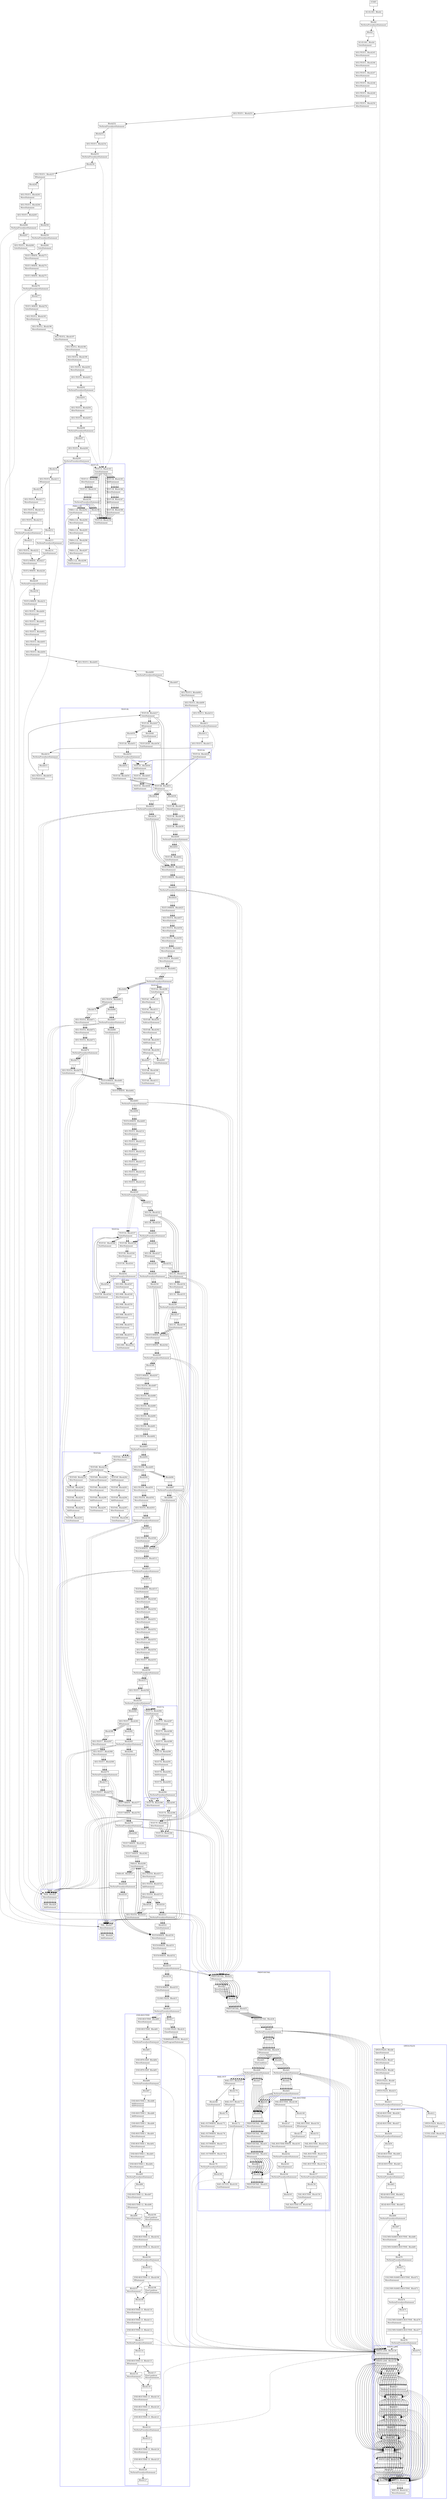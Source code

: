 digraph Cfg {
compound=true;
node [
shape = "record"
]

edge [
arrowtail = "empty"
]
Block0 [
label = "{START|}"
]
Block1 [
label = "{SG-02-001. Block1|}"
]
Block2 [
label = "{Block2|PerformProcedureStatement\l}"
]
subgraph cluster_1{
color = blue;
label = "OPEN-FILES";
Block6 [
label = "{OPEN-FILES. Block6|OpenStatement\l}"
]
Block7 [
label = "{OPEN-FILES. Block7|MoveStatement\l}"
]
Block8 [
label = "{OPEN-FILES. Block8|MoveStatement\l}"
]
Block9 [
label = "{OPEN-FILES. Block9|MoveStatement\l}"
]
Block10 [
label = "{OPEN-FILES. Block10|}"
]
Block11 [
label = "{Block11|PerformProcedureStatement\l}"
]
subgraph cluster_2{
color = blue;
label = "HEAD-ROUTINE";
Block56 [
label = "{HEAD-ROUTINE. Block56|MoveStatement\l}"
]
Block57 [
label = "{HEAD-ROUTINE. Block57|}"
]
Block58 [
label = "{Block58|PerformProcedureStatement\l}"
]
subgraph cluster_8{
color = blue;
label = "WRITE-LINE";
Block128 [
label = "{WRITE-LINE. Block128|AddStatement\l}"
]
Block129 [
label = "{WRITE-LINE. Block129|IfStatement\l}"
]
Block130 [
label = "{Block130|MoveStatement\lMoveStatement\lWriteStatement\lMoveStatement\l}"
]
Block131 [
label = "{Block131|PerformProcedureStatement\l}"
]
subgraph cluster_21{
color = blue;
label = "WRT-LN";
Block141 [
label = "{WRT-LN. Block141|WriteStatement\l}"
]
Block142 [
label = "{WRT-LN. Block142|MoveStatement\l}"
]
Block141 -> Block142

}
Block131 -> Block141 [style=dashed]

Block132 [
label = "{Block132|MoveStatement\l}"
]
Block133 [
label = "{Block133|PerformProcedureStatement\l}"
]
subgraph cluster_22{
color = blue;
label = "WRT-LN";
Block141 [
label = "{WRT-LN. Block141|WriteStatement\l}"
]
Block142 [
label = "{WRT-LN. Block142|MoveStatement\l}"
]
Block141 -> Block142

}
Block133 -> Block141 [style=dashed]

Block134 [
label = "{Block134|MoveStatement\l}"
]
Block135 [
label = "{Block135|PerformProcedureStatement\l}"
]
subgraph cluster_23{
color = blue;
label = "WRT-LN";
Block141 [
label = "{WRT-LN. Block141|WriteStatement\l}"
]
Block142 [
label = "{WRT-LN. Block142|MoveStatement\l}"
]
Block141 -> Block142

}
Block135 -> Block141 [style=dashed]

Block136 [
label = "{Block136|MoveStatement\lMoveStatement\l}"
]
Block137 [
label = "{Block137|}"
]
Block138 [
label = "{WRITE-LINE. Block138|}"
]
Block139 [
label = "{Block139|PerformProcedureStatement\l}"
]
subgraph cluster_24{
color = blue;
label = "WRT-LN";
Block141 [
label = "{WRT-LN. Block141|WriteStatement\l}"
]
Block142 [
label = "{WRT-LN. Block142|MoveStatement\l}"
]
Block141 -> Block142

}
Block139 -> Block141 [style=dashed]

Block140 [
label = "{Block140|}"
]
Block128 -> Block129
Block129 -> Block130
Block129 -> Block137
Block130 -> Block131
Block131 -> Block132
Block132 -> Block133
Block133 -> Block134
Block134 -> Block135
Block135 -> Block136
Block136 -> Block137
Block137 -> Block138
Block138 -> Block139
Block139 -> Block140

}
Block58 -> Block128 [style=dashed]

Block59 [
label = "{Block59|}"
]
Block60 [
label = "{HEAD-ROUTINE. Block60|MoveStatement\l}"
]
Block61 [
label = "{HEAD-ROUTINE. Block61|}"
]
Block62 [
label = "{Block62|PerformProcedureStatement\l}"
]
subgraph cluster_9{
color = blue;
label = "WRITE-LINE";
Block128 [
label = "{WRITE-LINE. Block128|AddStatement\l}"
]
Block129 [
label = "{WRITE-LINE. Block129|IfStatement\l}"
]
Block130 [
label = "{Block130|MoveStatement\lMoveStatement\lWriteStatement\lMoveStatement\l}"
]
Block131 [
label = "{Block131|PerformProcedureStatement\l}"
]
Block131 -> Block141 [style=dashed]

Block132 [
label = "{Block132|MoveStatement\l}"
]
Block133 [
label = "{Block133|PerformProcedureStatement\l}"
]
Block133 -> Block141 [style=dashed]

Block134 [
label = "{Block134|MoveStatement\l}"
]
Block135 [
label = "{Block135|PerformProcedureStatement\l}"
]
Block135 -> Block141 [style=dashed]

Block136 [
label = "{Block136|MoveStatement\lMoveStatement\l}"
]
Block137 [
label = "{Block137|}"
]
Block138 [
label = "{WRITE-LINE. Block138|}"
]
Block139 [
label = "{Block139|PerformProcedureStatement\l}"
]
Block139 -> Block141 [style=dashed]

Block140 [
label = "{Block140|}"
]
Block128 -> Block129
Block129 -> Block130
Block129 -> Block137
Block130 -> Block131
Block131 -> Block132
Block132 -> Block133
Block133 -> Block134
Block134 -> Block135
Block135 -> Block136
Block136 -> Block137
Block137 -> Block138
Block138 -> Block139
Block139 -> Block140

}
Block62 -> Block128 [style=dashed]

Block63 [
label = "{Block63|}"
]
Block64 [
label = "{HEAD-ROUTINE. Block64|MoveStatement\l}"
]
Block65 [
label = "{HEAD-ROUTINE. Block65|}"
]
Block66 [
label = "{Block66|PerformProcedureStatement\l}"
]
subgraph cluster_10{
color = blue;
label = "WRITE-LINE";
Block128 [
label = "{WRITE-LINE. Block128|AddStatement\l}"
]
Block129 [
label = "{WRITE-LINE. Block129|IfStatement\l}"
]
Block130 [
label = "{Block130|MoveStatement\lMoveStatement\lWriteStatement\lMoveStatement\l}"
]
Block131 [
label = "{Block131|PerformProcedureStatement\l}"
]
Block131 -> Block141 [style=dashed]

Block132 [
label = "{Block132|MoveStatement\l}"
]
Block133 [
label = "{Block133|PerformProcedureStatement\l}"
]
Block133 -> Block141 [style=dashed]

Block134 [
label = "{Block134|MoveStatement\l}"
]
Block135 [
label = "{Block135|PerformProcedureStatement\l}"
]
Block135 -> Block141 [style=dashed]

Block136 [
label = "{Block136|MoveStatement\lMoveStatement\l}"
]
Block137 [
label = "{Block137|}"
]
Block138 [
label = "{WRITE-LINE. Block138|}"
]
Block139 [
label = "{Block139|PerformProcedureStatement\l}"
]
Block139 -> Block141 [style=dashed]

Block140 [
label = "{Block140|}"
]
Block128 -> Block129
Block129 -> Block130
Block129 -> Block137
Block130 -> Block131
Block131 -> Block132
Block132 -> Block133
Block133 -> Block134
Block134 -> Block135
Block135 -> Block136
Block136 -> Block137
Block137 -> Block138
Block138 -> Block139
Block139 -> Block140

}
Block66 -> Block128 [style=dashed]

Block67 [
label = "{Block67|}"
]
Block68 [
label = "{COLUMN-NAMES-ROUTINE. Block68|MoveStatement\l}"
]
Block69 [
label = "{COLUMN-NAMES-ROUTINE. Block69|}"
]
Block70 [
label = "{Block70|PerformProcedureStatement\l}"
]
subgraph cluster_11{
color = blue;
label = "WRITE-LINE";
Block128 [
label = "{WRITE-LINE. Block128|AddStatement\l}"
]
Block129 [
label = "{WRITE-LINE. Block129|IfStatement\l}"
]
Block130 [
label = "{Block130|MoveStatement\lMoveStatement\lWriteStatement\lMoveStatement\l}"
]
Block131 [
label = "{Block131|PerformProcedureStatement\l}"
]
Block131 -> Block141 [style=dashed]

Block132 [
label = "{Block132|MoveStatement\l}"
]
Block133 [
label = "{Block133|PerformProcedureStatement\l}"
]
Block133 -> Block141 [style=dashed]

Block134 [
label = "{Block134|MoveStatement\l}"
]
Block135 [
label = "{Block135|PerformProcedureStatement\l}"
]
Block135 -> Block141 [style=dashed]

Block136 [
label = "{Block136|MoveStatement\lMoveStatement\l}"
]
Block137 [
label = "{Block137|}"
]
Block138 [
label = "{WRITE-LINE. Block138|}"
]
Block139 [
label = "{Block139|PerformProcedureStatement\l}"
]
Block139 -> Block141 [style=dashed]

Block140 [
label = "{Block140|}"
]
Block128 -> Block129
Block129 -> Block130
Block129 -> Block137
Block130 -> Block131
Block131 -> Block132
Block132 -> Block133
Block133 -> Block134
Block134 -> Block135
Block135 -> Block136
Block136 -> Block137
Block137 -> Block138
Block138 -> Block139
Block139 -> Block140

}
Block70 -> Block128 [style=dashed]

Block71 [
label = "{Block71|}"
]
Block72 [
label = "{COLUMN-NAMES-ROUTINE. Block72|MoveStatement\l}"
]
Block73 [
label = "{COLUMN-NAMES-ROUTINE. Block73|}"
]
Block74 [
label = "{Block74|PerformProcedureStatement\l}"
]
subgraph cluster_12{
color = blue;
label = "WRITE-LINE";
Block128 [
label = "{WRITE-LINE. Block128|AddStatement\l}"
]
Block129 [
label = "{WRITE-LINE. Block129|IfStatement\l}"
]
Block130 [
label = "{Block130|MoveStatement\lMoveStatement\lWriteStatement\lMoveStatement\l}"
]
Block131 [
label = "{Block131|PerformProcedureStatement\l}"
]
Block131 -> Block141 [style=dashed]

Block132 [
label = "{Block132|MoveStatement\l}"
]
Block133 [
label = "{Block133|PerformProcedureStatement\l}"
]
Block133 -> Block141 [style=dashed]

Block134 [
label = "{Block134|MoveStatement\l}"
]
Block135 [
label = "{Block135|PerformProcedureStatement\l}"
]
Block135 -> Block141 [style=dashed]

Block136 [
label = "{Block136|MoveStatement\lMoveStatement\l}"
]
Block137 [
label = "{Block137|}"
]
Block138 [
label = "{WRITE-LINE. Block138|}"
]
Block139 [
label = "{Block139|PerformProcedureStatement\l}"
]
Block139 -> Block141 [style=dashed]

Block140 [
label = "{Block140|}"
]
Block128 -> Block129
Block129 -> Block130
Block129 -> Block137
Block130 -> Block131
Block131 -> Block132
Block132 -> Block133
Block133 -> Block134
Block134 -> Block135
Block135 -> Block136
Block136 -> Block137
Block137 -> Block138
Block138 -> Block139
Block139 -> Block140

}
Block74 -> Block128 [style=dashed]

Block75 [
label = "{Block75|}"
]
Block76 [
label = "{COLUMN-NAMES-ROUTINE. Block76|MoveStatement\l}"
]
Block77 [
label = "{COLUMN-NAMES-ROUTINE. Block77|}"
]
Block78 [
label = "{Block78|PerformProcedureStatement\l}"
]
subgraph cluster_13{
color = blue;
label = "WRITE-LINE";
Block128 [
label = "{WRITE-LINE. Block128|AddStatement\l}"
]
Block129 [
label = "{WRITE-LINE. Block129|IfStatement\l}"
]
Block130 [
label = "{Block130|MoveStatement\lMoveStatement\lWriteStatement\lMoveStatement\l}"
]
Block131 [
label = "{Block131|PerformProcedureStatement\l}"
]
Block131 -> Block141 [style=dashed]

Block132 [
label = "{Block132|MoveStatement\l}"
]
Block133 [
label = "{Block133|PerformProcedureStatement\l}"
]
Block133 -> Block141 [style=dashed]

Block134 [
label = "{Block134|MoveStatement\l}"
]
Block135 [
label = "{Block135|PerformProcedureStatement\l}"
]
Block135 -> Block141 [style=dashed]

Block136 [
label = "{Block136|MoveStatement\lMoveStatement\l}"
]
Block137 [
label = "{Block137|}"
]
Block138 [
label = "{WRITE-LINE. Block138|}"
]
Block139 [
label = "{Block139|PerformProcedureStatement\l}"
]
Block139 -> Block141 [style=dashed]

Block140 [
label = "{Block140|}"
]
Block128 -> Block129
Block129 -> Block130
Block129 -> Block137
Block130 -> Block131
Block131 -> Block132
Block132 -> Block133
Block133 -> Block134
Block134 -> Block135
Block135 -> Block136
Block136 -> Block137
Block137 -> Block138
Block138 -> Block139
Block139 -> Block140

}
Block78 -> Block128 [style=dashed]

Block79 [
label = "{Block79|}"
]
Block56 -> Block57
Block57 -> Block58
Block58 -> Block59
Block59 -> Block60
Block60 -> Block61
Block61 -> Block62
Block62 -> Block63
Block63 -> Block64
Block64 -> Block65
Block65 -> Block66
Block66 -> Block67
Block67 -> Block68
Block68 -> Block69
Block69 -> Block70
Block70 -> Block71
Block71 -> Block72
Block72 -> Block73
Block73 -> Block74
Block74 -> Block75
Block75 -> Block76
Block76 -> Block77
Block77 -> Block78
Block78 -> Block79

}
Block11 -> Block56 [style=dashed]

Block12 [
label = "{Block12|}"
]
Block13 [
label = "{OPEN-FILES. Block13|GotoStatement\l}"
]
Block182 [
label = "{CCVS1-EXIT. Block182|ExitStatement\l}"
]
Block6 -> Block7
Block7 -> Block8
Block8 -> Block9
Block9 -> Block10
Block10 -> Block11
Block11 -> Block12
Block12 -> Block13
Block13 -> Block182

}
Block2 -> Block6 [style=dashed]

Block3 [
label = "{Block3|}"
]
Block4 [
label = "{SG-02-001. Block4|GotoStatement\l}"
]
Block245 [
label = "{SEG-TEST-1. Block245|MoveStatement\l}"
]
Block246 [
label = "{SEG-TEST-1. Block246|MoveStatement\l}"
]
Block247 [
label = "{SEG-TEST-1. Block247|MoveStatement\l}"
]
Block248 [
label = "{SEG-TEST-1. Block248|MoveStatement\l}"
]
Block249 [
label = "{SEG-TEST-1. Block249|MoveStatement\l}"
]
Block250 [
label = "{SEG-TEST-1. Block250|AlterStatement\l}"
]
Block251 [
label = "{SEG-TEST-1. Block251|}"
]
Block252 [
label = "{Block252|PerformProcedureStatement\l}"
]
subgraph cluster_38{
color = blue;
label = "TEST-1A";
Block183 [
label = "{TEST-1A. Block183|GotoStatement\l}"
]
Block194 [
label = "{TEST-1D. Block194|ExitStatement\l}"
]
Block185 [
label = "{TEST-1B. Block185|AddStatement\l}"
]
Block186 [
label = "{TEST-1B. Block186|MoveStatement\l}"
]
Block187 [
label = "{TEST-1B. Block187|AddStatement\l}"
]
Block188 [
label = "{TEST-1B. Block188|GotoStatement\l}"
]
Block190 [
label = "{TEST-1C. Block190|AlterStatement\l}"
]
Block191 [
label = "{TEST-1C. Block191|}"
]
Block192 [
label = "{Block192|PerformProcedureStatement\l}"
]
subgraph cluster_30{
color = blue;
label = "PARA-1-22";
Block292 [
label = "{PARA-1-22. Block292|GotoStatement\l}"
]
Block298 [
label = "{PARA-3-22. Block298|ExitStatement\l}"
]
Block294 [
label = "{PARA-2-22. Block294|MoveStatement\l}"
]
Block295 [
label = "{PARA-2-22. Block295|MoveStatement\l}"
]
Block296 [
label = "{PARA-2-22. Block296|AddStatement\l}"
]
Block297 [
label = "{PARA-2-22. Block297|AlterStatement\l}"
]
Block292 -> Block298
Block292 -> Block294
Block294 -> Block295
Block295 -> Block296
Block296 -> Block297
Block297 -> Block298

}
Block192 -> Block292 [style=dashed]

Block193 [
label = "{Block193|}"
]
Block183 -> Block194
Block183 -> Block185
Block183 -> Block190
Block185 -> Block186
Block186 -> Block187
Block187 -> Block188
Block188 -> Block194
Block190 -> Block191
Block191 -> Block192
Block192 -> Block193
Block193 -> Block194

}
Block252 -> Block183 [style=dashed]

Block253 [
label = "{Block253|}"
]
Block254 [
label = "{SEG-TEST-1. Block254|}"
]
Block255 [
label = "{Block255|PerformProcedureStatement\l}"
]
subgraph cluster_39{
color = blue;
label = "TEST-1A";
Block183 [
label = "{TEST-1A. Block183|GotoStatement\l}"
]
Block194 [
label = "{TEST-1D. Block194|ExitStatement\l}"
]
Block185 [
label = "{TEST-1B. Block185|AddStatement\l}"
]
Block186 [
label = "{TEST-1B. Block186|MoveStatement\l}"
]
Block187 [
label = "{TEST-1B. Block187|AddStatement\l}"
]
Block188 [
label = "{TEST-1B. Block188|GotoStatement\l}"
]
Block190 [
label = "{TEST-1C. Block190|AlterStatement\l}"
]
Block191 [
label = "{TEST-1C. Block191|}"
]
Block192 [
label = "{Block192|PerformProcedureStatement\l}"
]
Block192 -> Block292 [style=dashed]

Block193 [
label = "{Block193|}"
]
Block183 -> Block194
Block183 -> Block185
Block183 -> Block190
Block185 -> Block186
Block186 -> Block187
Block187 -> Block188
Block188 -> Block194
Block190 -> Block191
Block191 -> Block192
Block192 -> Block193
Block193 -> Block194

}
Block255 -> Block183 [style=dashed]

Block256 [
label = "{Block256|}"
]
Block257 [
label = "{SEG-TEST-1. Block257|IfStatement\l}"
]
Block258 [
label = "{Block258|}"
]
Block259 [
label = "{Block259|PerformProcedureStatement\l}"
]
subgraph cluster_40{
color = blue;
label = "PASS";
Block25 [
label = "{PASS. Block25|MoveStatement\l}"
]
Block26 [
label = "{PASS. Block26|AddStatement\l}"
]
Block25 -> Block26

}
Block259 -> Block25 [style=dashed]

Block260 [
label = "{Block260|GotoStatement\l}"
]
Block273 [
label = "{TEST-1-WRITE. Block273|MoveStatement\l}"
]
Block274 [
label = "{TEST-1-WRITE. Block274|MoveStatement\l}"
]
Block275 [
label = "{TEST-1-WRITE. Block275|}"
]
Block276 [
label = "{Block276|PerformProcedureStatement\l}"
]
subgraph cluster_43{
color = blue;
label = "PRINT-DETAIL";
Block32 [
label = "{PRINT-DETAIL. Block32|IfStatement\l}"
]
Block33 [
label = "{Block33|MoveStatement\lMoveStatement\l}"
]
Block34 [
label = "{Block34|}"
]
Block35 [
label = "{PRINT-DETAIL. Block35|MoveStatement\l}"
]
Block36 [
label = "{PRINT-DETAIL. Block36|}"
]
Block37 [
label = "{Block37|PerformProcedureStatement\l}"
]
subgraph cluster_4{
color = blue;
label = "WRITE-LINE";
Block128 [
label = "{WRITE-LINE. Block128|AddStatement\l}"
]
Block129 [
label = "{WRITE-LINE. Block129|IfStatement\l}"
]
Block130 [
label = "{Block130|MoveStatement\lMoveStatement\lWriteStatement\lMoveStatement\l}"
]
Block131 [
label = "{Block131|PerformProcedureStatement\l}"
]
Block131 -> Block141 [style=dashed]

Block132 [
label = "{Block132|MoveStatement\l}"
]
Block133 [
label = "{Block133|PerformProcedureStatement\l}"
]
Block133 -> Block141 [style=dashed]

Block134 [
label = "{Block134|MoveStatement\l}"
]
Block135 [
label = "{Block135|PerformProcedureStatement\l}"
]
Block135 -> Block141 [style=dashed]

Block136 [
label = "{Block136|MoveStatement\lMoveStatement\l}"
]
Block137 [
label = "{Block137|}"
]
Block138 [
label = "{WRITE-LINE. Block138|}"
]
Block139 [
label = "{Block139|PerformProcedureStatement\l}"
]
Block139 -> Block141 [style=dashed]

Block140 [
label = "{Block140|}"
]
Block128 -> Block129
Block129 -> Block130
Block129 -> Block137
Block130 -> Block131
Block131 -> Block132
Block132 -> Block133
Block133 -> Block134
Block134 -> Block135
Block135 -> Block136
Block136 -> Block137
Block137 -> Block138
Block138 -> Block139
Block139 -> Block140

}
Block37 -> Block128 [style=dashed]

Block38 [
label = "{Block38|}"
]
Block39 [
label = "{PRINT-DETAIL. Block39|IfStatement\l}"
]
Block40 [
label = "{Block40|}"
]
Block41 [
label = "{Block41|PerformProcedureStatement\l}"
]
subgraph cluster_5{
color = blue;
label = "WRITE-LINE";
Block128 [
label = "{WRITE-LINE. Block128|AddStatement\l}"
]
Block129 [
label = "{WRITE-LINE. Block129|IfStatement\l}"
]
Block130 [
label = "{Block130|MoveStatement\lMoveStatement\lWriteStatement\lMoveStatement\l}"
]
Block131 [
label = "{Block131|PerformProcedureStatement\l}"
]
Block131 -> Block141 [style=dashed]

Block132 [
label = "{Block132|MoveStatement\l}"
]
Block133 [
label = "{Block133|PerformProcedureStatement\l}"
]
Block133 -> Block141 [style=dashed]

Block134 [
label = "{Block134|MoveStatement\l}"
]
Block135 [
label = "{Block135|PerformProcedureStatement\l}"
]
Block135 -> Block141 [style=dashed]

Block136 [
label = "{Block136|MoveStatement\lMoveStatement\l}"
]
Block137 [
label = "{Block137|}"
]
Block138 [
label = "{WRITE-LINE. Block138|}"
]
Block139 [
label = "{Block139|PerformProcedureStatement\l}"
]
Block139 -> Block141 [style=dashed]

Block140 [
label = "{Block140|}"
]
Block128 -> Block129
Block129 -> Block130
Block129 -> Block137
Block130 -> Block131
Block131 -> Block132
Block132 -> Block133
Block133 -> Block134
Block134 -> Block135
Block135 -> Block136
Block136 -> Block137
Block137 -> Block138
Block138 -> Block139
Block139 -> Block140

}
Block41 -> Block128 [style=dashed]

Block42 [
label = "{Block42|}"
]
Block43 [
label = "{Block43|PerformProcedureStatement\l}"
]
subgraph cluster_6{
color = blue;
label = "FAIL-ROUTINE";
Block146 [
label = "{FAIL-ROUTINE. Block146|IfStatement\l}"
]
Block147 [
label = "{Block147|GotoStatement\l}"
]
Block161 [
label = "{FAIL-ROUTINE-WRITE. Block161|MoveStatement\l}"
]
Block162 [
label = "{Block162|PerformProcedureStatement\l}"
]
subgraph cluster_27{
color = blue;
label = "WRITE-LINE";
Block128 [
label = "{WRITE-LINE. Block128|AddStatement\l}"
]
Block129 [
label = "{WRITE-LINE. Block129|IfStatement\l}"
]
Block130 [
label = "{Block130|MoveStatement\lMoveStatement\lWriteStatement\lMoveStatement\l}"
]
Block131 [
label = "{Block131|PerformProcedureStatement\l}"
]
Block131 -> Block141 [style=dashed]

Block132 [
label = "{Block132|MoveStatement\l}"
]
Block133 [
label = "{Block133|PerformProcedureStatement\l}"
]
Block133 -> Block141 [style=dashed]

Block134 [
label = "{Block134|MoveStatement\l}"
]
Block135 [
label = "{Block135|PerformProcedureStatement\l}"
]
Block135 -> Block141 [style=dashed]

Block136 [
label = "{Block136|MoveStatement\lMoveStatement\l}"
]
Block137 [
label = "{Block137|}"
]
Block138 [
label = "{WRITE-LINE. Block138|}"
]
Block139 [
label = "{Block139|PerformProcedureStatement\l}"
]
Block139 -> Block141 [style=dashed]

Block140 [
label = "{Block140|}"
]
Block128 -> Block129
Block129 -> Block130
Block129 -> Block137
Block130 -> Block131
Block131 -> Block132
Block132 -> Block133
Block133 -> Block134
Block134 -> Block135
Block135 -> Block136
Block136 -> Block137
Block137 -> Block138
Block138 -> Block139
Block139 -> Block140

}
Block162 -> Block128 [style=dashed]

Block163 [
label = "{Block163|MoveStatement\l}"
]
Block164 [
label = "{Block164|PerformProcedureStatement\l}"
]
subgraph cluster_28{
color = blue;
label = "WRITE-LINE";
Block128 [
label = "{WRITE-LINE. Block128|AddStatement\l}"
]
Block129 [
label = "{WRITE-LINE. Block129|IfStatement\l}"
]
Block130 [
label = "{Block130|MoveStatement\lMoveStatement\lWriteStatement\lMoveStatement\l}"
]
Block131 [
label = "{Block131|PerformProcedureStatement\l}"
]
Block131 -> Block141 [style=dashed]

Block132 [
label = "{Block132|MoveStatement\l}"
]
Block133 [
label = "{Block133|PerformProcedureStatement\l}"
]
Block133 -> Block141 [style=dashed]

Block134 [
label = "{Block134|MoveStatement\l}"
]
Block135 [
label = "{Block135|PerformProcedureStatement\l}"
]
Block135 -> Block141 [style=dashed]

Block136 [
label = "{Block136|MoveStatement\lMoveStatement\l}"
]
Block137 [
label = "{Block137|}"
]
Block138 [
label = "{WRITE-LINE. Block138|}"
]
Block139 [
label = "{Block139|PerformProcedureStatement\l}"
]
Block139 -> Block141 [style=dashed]

Block140 [
label = "{Block140|}"
]
Block128 -> Block129
Block129 -> Block130
Block129 -> Block137
Block130 -> Block131
Block131 -> Block132
Block132 -> Block133
Block133 -> Block134
Block134 -> Block135
Block135 -> Block136
Block136 -> Block137
Block137 -> Block138
Block138 -> Block139
Block139 -> Block140

}
Block164 -> Block128 [style=dashed]

Block165 [
label = "{Block165|}"
]
Block166 [
label = "{FAIL-ROUTINE-EX. Block166|ExitStatement\l}"
]
Block149 [
label = "{Block149|}"
]
Block150 [
label = "{FAIL-ROUTINE. Block150|IfStatement\l}"
]
Block151 [
label = "{Block151|GotoStatement\l}"
]
Block153 [
label = "{Block153|}"
]
Block154 [
label = "{FAIL-ROUTINE. Block154|MoveStatement\l}"
]
Block155 [
label = "{FAIL-ROUTINE. Block155|MoveStatement\l}"
]
Block156 [
label = "{FAIL-ROUTINE. Block156|}"
]
Block157 [
label = "{Block157|PerformProcedureStatement\l}"
]
subgraph cluster_26{
color = blue;
label = "WRITE-LINE";
Block128 [
label = "{WRITE-LINE. Block128|AddStatement\l}"
]
Block129 [
label = "{WRITE-LINE. Block129|IfStatement\l}"
]
Block130 [
label = "{Block130|MoveStatement\lMoveStatement\lWriteStatement\lMoveStatement\l}"
]
Block131 [
label = "{Block131|PerformProcedureStatement\l}"
]
Block131 -> Block141 [style=dashed]

Block132 [
label = "{Block132|MoveStatement\l}"
]
Block133 [
label = "{Block133|PerformProcedureStatement\l}"
]
Block133 -> Block141 [style=dashed]

Block134 [
label = "{Block134|MoveStatement\l}"
]
Block135 [
label = "{Block135|PerformProcedureStatement\l}"
]
Block135 -> Block141 [style=dashed]

Block136 [
label = "{Block136|MoveStatement\lMoveStatement\l}"
]
Block137 [
label = "{Block137|}"
]
Block138 [
label = "{WRITE-LINE. Block138|}"
]
Block139 [
label = "{Block139|PerformProcedureStatement\l}"
]
Block139 -> Block141 [style=dashed]

Block140 [
label = "{Block140|}"
]
Block128 -> Block129
Block129 -> Block130
Block129 -> Block137
Block130 -> Block131
Block131 -> Block132
Block132 -> Block133
Block133 -> Block134
Block134 -> Block135
Block135 -> Block136
Block136 -> Block137
Block137 -> Block138
Block138 -> Block139
Block139 -> Block140

}
Block157 -> Block128 [style=dashed]

Block158 [
label = "{Block158|}"
]
Block159 [
label = "{FAIL-ROUTINE. Block159|GotoStatement\l}"
]
Block146 -> Block147
Block146 -> Block149
Block147 -> Block161
Block161 -> Block162
Block162 -> Block163
Block163 -> Block164
Block164 -> Block165
Block165 -> Block166
Block149 -> Block150
Block150 -> Block151
Block150 -> Block153
Block151 -> Block161
Block153 -> Block154
Block154 -> Block155
Block155 -> Block156
Block156 -> Block157
Block157 -> Block158
Block158 -> Block159
Block159 -> Block166

}
Block43 -> Block146 [style=dashed]

Block44 [
label = "{Block44|}"
]
Block48 [
label = "{Block48|}"
]
Block49 [
label = "{PRINT-DETAIL. Block49|MoveStatement\l}"
]
Block50 [
label = "{PRINT-DETAIL. Block50|MoveStatement\l}"
]
Block51 [
label = "{PRINT-DETAIL. Block51|MoveStatement\l}"
]
Block52 [
label = "{PRINT-DETAIL. Block52|IfStatement\l}"
]
Block53 [
label = "{Block53|MoveStatement\l}"
]
Block54 [
label = "{Block54|}"
]
Block55 [
label = "{PRINT-DETAIL. Block55|MoveStatement\l}"
]
Block45 [
label = "{Block45|ElseCondition\l}"
]
Block46 [
label = "{Block46|PerformProcedureStatement\l}"
]
subgraph cluster_7{
color = blue;
label = "BAIL-OUT";
Block167 [
label = "{BAIL-OUT. Block167|IfStatement\l}"
]
Block168 [
label = "{Block168|GotoStatement\l}"
]
Block175 [
label = "{BAIL-OUT-WRITE. Block175|MoveStatement\l}"
]
Block176 [
label = "{BAIL-OUT-WRITE. Block176|MoveStatement\l}"
]
Block177 [
label = "{BAIL-OUT-WRITE. Block177|MoveStatement\l}"
]
Block178 [
label = "{BAIL-OUT-WRITE. Block178|}"
]
Block179 [
label = "{Block179|PerformProcedureStatement\l}"
]
subgraph cluster_29{
color = blue;
label = "WRITE-LINE";
Block128 [
label = "{WRITE-LINE. Block128|AddStatement\l}"
]
Block129 [
label = "{WRITE-LINE. Block129|IfStatement\l}"
]
Block130 [
label = "{Block130|MoveStatement\lMoveStatement\lWriteStatement\lMoveStatement\l}"
]
Block131 [
label = "{Block131|PerformProcedureStatement\l}"
]
Block131 -> Block141 [style=dashed]

Block132 [
label = "{Block132|MoveStatement\l}"
]
Block133 [
label = "{Block133|PerformProcedureStatement\l}"
]
Block133 -> Block141 [style=dashed]

Block134 [
label = "{Block134|MoveStatement\l}"
]
Block135 [
label = "{Block135|PerformProcedureStatement\l}"
]
Block135 -> Block141 [style=dashed]

Block136 [
label = "{Block136|MoveStatement\lMoveStatement\l}"
]
Block137 [
label = "{Block137|}"
]
Block138 [
label = "{WRITE-LINE. Block138|}"
]
Block139 [
label = "{Block139|PerformProcedureStatement\l}"
]
Block139 -> Block141 [style=dashed]

Block140 [
label = "{Block140|}"
]
Block128 -> Block129
Block129 -> Block130
Block129 -> Block137
Block130 -> Block131
Block131 -> Block132
Block132 -> Block133
Block133 -> Block134
Block134 -> Block135
Block135 -> Block136
Block136 -> Block137
Block137 -> Block138
Block138 -> Block139
Block139 -> Block140

}
Block179 -> Block128 [style=dashed]

Block180 [
label = "{Block180|}"
]
Block181 [
label = "{BAIL-OUT-EX. Block181|ExitStatement\l}"
]
Block170 [
label = "{Block170|}"
]
Block171 [
label = "{BAIL-OUT. Block171|IfStatement\l}"
]
Block172 [
label = "{Block172|GotoStatement\l}"
]
Block174 [
label = "{Block174|}"
]
Block167 -> Block168
Block167 -> Block170
Block168 -> Block175
Block175 -> Block176
Block176 -> Block177
Block177 -> Block178
Block178 -> Block179
Block179 -> Block180
Block180 -> Block181
Block170 -> Block171
Block171 -> Block172
Block171 -> Block174
Block172 -> Block181
Block174 -> Block175

}
Block46 -> Block167 [style=dashed]

Block47 [
label = "{Block47|}"
]
Block32 -> Block33
Block32 -> Block34
Block33 -> Block34
Block34 -> Block35
Block35 -> Block36
Block36 -> Block37
Block37 -> Block38
Block38 -> Block39
Block39 -> Block40
Block39 -> Block45
Block40 -> Block41
Block41 -> Block42
Block42 -> Block43
Block43 -> Block44
Block44 -> Block48
Block48 -> Block49
Block49 -> Block50
Block50 -> Block51
Block51 -> Block52
Block52 -> Block53
Block52 -> Block54
Block53 -> Block54
Block54 -> Block55
Block45 -> Block46
Block46 -> Block47
Block47 -> Block48

}
Block276 -> Block32 [style=dashed]

Block277 [
label = "{Block277|}"
]
Block278 [
label = "{TEST-1-WRITE. Block278|GotoStatement\l}"
]
Block195 [
label = "{SEG-TEST-2. Block195|MoveStatement\l}"
]
Block196 [
label = "{SEG-TEST-2. Block196|MoveStatement\l}"
]
Block197 [
label = "{SEG-TEST-2. Block197|AlterStatement\l}"
]
Block198 [
label = "{SEG-TEST-2. Block198|MoveStatement\l}"
]
Block199 [
label = "{SEG-TEST-2. Block199|MoveStatement\l}"
]
Block200 [
label = "{SEG-TEST-2. Block200|MoveStatement\l}"
]
Block201 [
label = "{SEG-TEST-2. Block201|}"
]
Block202 [
label = "{Block202|PerformProcedureStatement\l}"
]
subgraph cluster_31{
color = blue;
label = "TEST-1A";
Block183 [
label = "{TEST-1A. Block183|GotoStatement\l}"
]
Block194 [
label = "{TEST-1D. Block194|ExitStatement\l}"
]
Block185 [
label = "{TEST-1B. Block185|AddStatement\l}"
]
Block186 [
label = "{TEST-1B. Block186|MoveStatement\l}"
]
Block187 [
label = "{TEST-1B. Block187|AddStatement\l}"
]
Block188 [
label = "{TEST-1B. Block188|GotoStatement\l}"
]
Block190 [
label = "{TEST-1C. Block190|AlterStatement\l}"
]
Block191 [
label = "{TEST-1C. Block191|}"
]
Block192 [
label = "{Block192|PerformProcedureStatement\l}"
]
Block192 -> Block292 [style=dashed]

Block193 [
label = "{Block193|}"
]
Block183 -> Block194
Block183 -> Block185
Block183 -> Block190
Block185 -> Block186
Block186 -> Block187
Block187 -> Block188
Block188 -> Block194
Block190 -> Block191
Block191 -> Block192
Block192 -> Block193
Block193 -> Block194

}
Block202 -> Block183 [style=dashed]

Block203 [
label = "{Block203|}"
]
Block204 [
label = "{SEG-TEST-2. Block204|AlterStatement\l}"
]
Block205 [
label = "{SEG-TEST-2. Block205|}"
]
Block206 [
label = "{Block206|PerformProcedureStatement\l}"
]
subgraph cluster_32{
color = blue;
label = "TEST-1A";
Block183 [
label = "{TEST-1A. Block183|GotoStatement\l}"
]
Block194 [
label = "{TEST-1D. Block194|ExitStatement\l}"
]
Block185 [
label = "{TEST-1B. Block185|AddStatement\l}"
]
Block186 [
label = "{TEST-1B. Block186|MoveStatement\l}"
]
Block187 [
label = "{TEST-1B. Block187|AddStatement\l}"
]
Block188 [
label = "{TEST-1B. Block188|GotoStatement\l}"
]
Block190 [
label = "{TEST-1C. Block190|AlterStatement\l}"
]
Block191 [
label = "{TEST-1C. Block191|}"
]
Block192 [
label = "{Block192|PerformProcedureStatement\l}"
]
Block192 -> Block292 [style=dashed]

Block193 [
label = "{Block193|}"
]
Block183 -> Block194
Block183 -> Block185
Block183 -> Block190
Block185 -> Block186
Block186 -> Block187
Block187 -> Block188
Block188 -> Block194
Block190 -> Block191
Block191 -> Block192
Block192 -> Block193
Block193 -> Block194

}
Block206 -> Block183 [style=dashed]

Block207 [
label = "{Block207|}"
]
Block208 [
label = "{SEG-TEST-2. Block208|}"
]
Block209 [
label = "{Block209|PerformProcedureStatement\l}"
]
subgraph cluster_33{
color = blue;
label = "TEST-1A";
Block183 [
label = "{TEST-1A. Block183|GotoStatement\l}"
]
Block194 [
label = "{TEST-1D. Block194|ExitStatement\l}"
]
Block185 [
label = "{TEST-1B. Block185|AddStatement\l}"
]
Block186 [
label = "{TEST-1B. Block186|MoveStatement\l}"
]
Block187 [
label = "{TEST-1B. Block187|AddStatement\l}"
]
Block188 [
label = "{TEST-1B. Block188|GotoStatement\l}"
]
Block190 [
label = "{TEST-1C. Block190|AlterStatement\l}"
]
Block191 [
label = "{TEST-1C. Block191|}"
]
Block192 [
label = "{Block192|PerformProcedureStatement\l}"
]
Block192 -> Block292 [style=dashed]

Block193 [
label = "{Block193|}"
]
Block183 -> Block194
Block183 -> Block185
Block183 -> Block190
Block185 -> Block186
Block186 -> Block187
Block187 -> Block188
Block188 -> Block194
Block190 -> Block191
Block191 -> Block192
Block192 -> Block193
Block193 -> Block194

}
Block209 -> Block183 [style=dashed]

Block210 [
label = "{Block210|}"
]
Block211 [
label = "{SEG-TEST-2. Block211|IfStatement\l}"
]
Block212 [
label = "{Block212|}"
]
Block213 [
label = "{Block213|PerformProcedureStatement\l}"
]
subgraph cluster_34{
color = blue;
label = "PASS";
Block25 [
label = "{PASS. Block25|MoveStatement\l}"
]
Block26 [
label = "{PASS. Block26|AddStatement\l}"
]
Block25 -> Block26

}
Block213 -> Block25 [style=dashed]

Block214 [
label = "{Block214|GotoStatement\l}"
]
Block227 [
label = "{TEST-2-WRITE. Block227|MoveStatement\l}"
]
Block228 [
label = "{TEST-2-WRITE. Block228|}"
]
Block229 [
label = "{Block229|PerformProcedureStatement\l}"
]
subgraph cluster_37{
color = blue;
label = "PRINT-DETAIL";
Block32 [
label = "{PRINT-DETAIL. Block32|IfStatement\l}"
]
Block33 [
label = "{Block33|MoveStatement\lMoveStatement\l}"
]
Block34 [
label = "{Block34|}"
]
Block35 [
label = "{PRINT-DETAIL. Block35|MoveStatement\l}"
]
Block36 [
label = "{PRINT-DETAIL. Block36|}"
]
Block37 [
label = "{Block37|PerformProcedureStatement\l}"
]
Block37 -> Block128 [style=dashed]

Block38 [
label = "{Block38|}"
]
Block39 [
label = "{PRINT-DETAIL. Block39|IfStatement\l}"
]
Block40 [
label = "{Block40|}"
]
Block41 [
label = "{Block41|PerformProcedureStatement\l}"
]
Block41 -> Block128 [style=dashed]

Block42 [
label = "{Block42|}"
]
Block43 [
label = "{Block43|PerformProcedureStatement\l}"
]
Block43 -> Block146 [style=dashed]

Block44 [
label = "{Block44|}"
]
Block48 [
label = "{Block48|}"
]
Block49 [
label = "{PRINT-DETAIL. Block49|MoveStatement\l}"
]
Block50 [
label = "{PRINT-DETAIL. Block50|MoveStatement\l}"
]
Block51 [
label = "{PRINT-DETAIL. Block51|MoveStatement\l}"
]
Block52 [
label = "{PRINT-DETAIL. Block52|IfStatement\l}"
]
Block53 [
label = "{Block53|MoveStatement\l}"
]
Block54 [
label = "{Block54|}"
]
Block55 [
label = "{PRINT-DETAIL. Block55|MoveStatement\l}"
]
Block45 [
label = "{Block45|ElseCondition\l}"
]
Block46 [
label = "{Block46|PerformProcedureStatement\l}"
]
Block46 -> Block167 [style=dashed]

Block47 [
label = "{Block47|}"
]
Block32 -> Block33
Block32 -> Block34
Block33 -> Block34
Block34 -> Block35
Block35 -> Block36
Block36 -> Block37
Block37 -> Block38
Block38 -> Block39
Block39 -> Block40
Block39 -> Block45
Block40 -> Block41
Block41 -> Block42
Block42 -> Block43
Block43 -> Block44
Block44 -> Block48
Block48 -> Block49
Block49 -> Block50
Block50 -> Block51
Block51 -> Block52
Block52 -> Block53
Block52 -> Block54
Block53 -> Block54
Block54 -> Block55
Block45 -> Block46
Block46 -> Block47
Block47 -> Block48

}
Block229 -> Block32 [style=dashed]

Block230 [
label = "{Block230|}"
]
Block231 [
label = "{TEST-2-WRITE. Block231|GotoStatement\l}"
]
Block400 [
label = "{SEG-TEST-3. Block400|MoveStatement\l}"
]
Block401 [
label = "{SEG-TEST-3. Block401|MoveStatement\l}"
]
Block402 [
label = "{SEG-TEST-3. Block402|MoveStatement\l}"
]
Block403 [
label = "{SEG-TEST-3. Block403|MoveStatement\l}"
]
Block404 [
label = "{SEG-TEST-3. Block404|MoveStatement\l}"
]
Block405 [
label = "{SEG-TEST-3. Block405|}"
]
Block406 [
label = "{Block406|PerformProcedureStatement\l}"
]
subgraph cluster_57{
color = blue;
label = "TEST-3X";
Block427 [
label = "{TEST-3X. Block427|GotoStatement\l}"
]
Block447 [
label = "{TEST-3D. Block447|IfStatement\l}"
]
Block448 [
label = "{Block448|GotoStatement\l}"
]
Block456 [
label = "{TEST-3EXIT. Block456|ExitStatement\l}"
]
Block450 [
label = "{Block450|}"
]
Block451 [
label = "{TEST-3D. Block451|}"
]
Block452 [
label = "{Block452|PerformProcedureStatement\l}"
]
subgraph cluster_64{
color = blue;
label = "TEST-3C";
Block444 [
label = "{TEST-3C. Block444|AddStatement\l}"
]
Block445 [
label = "{TEST-3C. Block445|MoveStatement\l}"
]
Block446 [
label = "{TEST-3C. Block446|AddStatement\l}"
]
Block444 -> Block445
Block445 -> Block446

}
Block452 -> Block444 [style=dashed]

Block453 [
label = "{Block453|}"
]
Block454 [
label = "{TEST-3D. Block454|GotoStatement\l}"
]
Block431 [
label = "{TEST-3B. Block431|IfStatement\l}"
]
Block432 [
label = "{Block432|}"
]
Block433 [
label = "{Block433|PerformProcedureStatement\l}"
]
subgraph cluster_62{
color = blue;
label = "PASS";
Block25 [
label = "{PASS. Block25|MoveStatement\l}"
]
Block26 [
label = "{PASS. Block26|AddStatement\l}"
]
Block25 -> Block26

}
Block433 -> Block25 [style=dashed]

Block434 [
label = "{Block434|GotoStatement\l}"
]
Block421 [
label = "{TEST-3-WRITE. Block421|MoveStatement\l}"
]
Block422 [
label = "{TEST-3-WRITE. Block422|}"
]
Block423 [
label = "{Block423|PerformProcedureStatement\l}"
]
subgraph cluster_61{
color = blue;
label = "PRINT-DETAIL";
Block32 [
label = "{PRINT-DETAIL. Block32|IfStatement\l}"
]
Block33 [
label = "{Block33|MoveStatement\lMoveStatement\l}"
]
Block34 [
label = "{Block34|}"
]
Block35 [
label = "{PRINT-DETAIL. Block35|MoveStatement\l}"
]
Block36 [
label = "{PRINT-DETAIL. Block36|}"
]
Block37 [
label = "{Block37|PerformProcedureStatement\l}"
]
Block37 -> Block128 [style=dashed]

Block38 [
label = "{Block38|}"
]
Block39 [
label = "{PRINT-DETAIL. Block39|IfStatement\l}"
]
Block40 [
label = "{Block40|}"
]
Block41 [
label = "{Block41|PerformProcedureStatement\l}"
]
Block41 -> Block128 [style=dashed]

Block42 [
label = "{Block42|}"
]
Block43 [
label = "{Block43|PerformProcedureStatement\l}"
]
Block43 -> Block146 [style=dashed]

Block44 [
label = "{Block44|}"
]
Block48 [
label = "{Block48|}"
]
Block49 [
label = "{PRINT-DETAIL. Block49|MoveStatement\l}"
]
Block50 [
label = "{PRINT-DETAIL. Block50|MoveStatement\l}"
]
Block51 [
label = "{PRINT-DETAIL. Block51|MoveStatement\l}"
]
Block52 [
label = "{PRINT-DETAIL. Block52|IfStatement\l}"
]
Block53 [
label = "{Block53|MoveStatement\l}"
]
Block54 [
label = "{Block54|}"
]
Block55 [
label = "{PRINT-DETAIL. Block55|MoveStatement\l}"
]
Block45 [
label = "{Block45|ElseCondition\l}"
]
Block46 [
label = "{Block46|PerformProcedureStatement\l}"
]
Block46 -> Block167 [style=dashed]

Block47 [
label = "{Block47|}"
]
Block32 -> Block33
Block32 -> Block34
Block33 -> Block34
Block34 -> Block35
Block35 -> Block36
Block36 -> Block37
Block37 -> Block38
Block38 -> Block39
Block39 -> Block40
Block39 -> Block45
Block40 -> Block41
Block41 -> Block42
Block42 -> Block43
Block43 -> Block44
Block44 -> Block48
Block48 -> Block49
Block49 -> Block50
Block50 -> Block51
Block51 -> Block52
Block52 -> Block53
Block52 -> Block54
Block53 -> Block54
Block54 -> Block55
Block45 -> Block46
Block46 -> Block47
Block47 -> Block48

}
Block423 -> Block32 [style=dashed]

Block424 [
label = "{Block424|}"
]
Block425 [
label = "{TEST-3-WRITE. Block425|GotoStatement\l}"
]
Block457 [
label = "{SEG-TEST-4. Block457|MoveStatement\l}"
]
Block458 [
label = "{SEG-TEST-4. Block458|MoveStatement\l}"
]
Block459 [
label = "{SEG-TEST-4. Block459|MoveStatement\l}"
]
Block460 [
label = "{SEG-TEST-4. Block460|MoveStatement\l}"
]
Block461 [
label = "{SEG-TEST-4. Block461|MoveStatement\l}"
]
Block462 [
label = "{SEG-TEST-4. Block462|}"
]
Block463 [
label = "{Block463|PerformProcedureStatement\l}"
]
subgraph cluster_65{
color = blue;
label = "TEST-4A";
Block299 [
label = "{TEST-4A. Block299|GotoStatement\l}"
]
Block310 [
label = "{TEST-4C. Block310|AlterStatement\l}"
]
Block311 [
label = "{TEST-4C. Block311|GotoStatement\l}"
]
Block301 [
label = "{TEST-4B. Block301|SubtractStatement\l}"
]
Block302 [
label = "{TEST-4B. Block302|MoveStatement\l}"
]
Block303 [
label = "{TEST-4B. Block303|AddStatement\l}"
]
Block304 [
label = "{TEST-4B. Block304|IfStatement\l}"
]
Block305 [
label = "{Block305|GotoStatement\l}"
]
Block307 [
label = "{Block307|}"
]
Block308 [
label = "{TEST-4B. Block308|GotoStatement\l}"
]
Block313 [
label = "{TEST-4D. Block313|ExitStatement\l}"
]
Block299 -> Block310
Block299 -> Block301
Block310 -> Block311
Block311 -> Block301
Block301 -> Block302
Block302 -> Block303
Block303 -> Block304
Block304 -> Block305
Block304 -> Block307
Block305 -> Block299
Block307 -> Block308
Block308 -> Block313

}
Block463 -> Block299 [style=dashed]

Block464 [
label = "{Block464|}"
]
Block465 [
label = "{SEG-TEST-4. Block465|IfStatement\l}"
]
Block466 [
label = "{Block466|}"
]
Block467 [
label = "{Block467|PerformProcedureStatement\l}"
]
subgraph cluster_66{
color = blue;
label = "PASS";
Block25 [
label = "{PASS. Block25|MoveStatement\l}"
]
Block26 [
label = "{PASS. Block26|AddStatement\l}"
]
Block25 -> Block26

}
Block467 -> Block25 [style=dashed]

Block468 [
label = "{Block468|GotoStatement\l}"
]
Block481 [
label = "{TEST-4-WRITE. Block481|MoveStatement\l}"
]
Block482 [
label = "{TEST-4-WRITE. Block482|}"
]
Block483 [
label = "{Block483|PerformProcedureStatement\l}"
]
subgraph cluster_69{
color = blue;
label = "PRINT-DETAIL";
Block32 [
label = "{PRINT-DETAIL. Block32|IfStatement\l}"
]
Block33 [
label = "{Block33|MoveStatement\lMoveStatement\l}"
]
Block34 [
label = "{Block34|}"
]
Block35 [
label = "{PRINT-DETAIL. Block35|MoveStatement\l}"
]
Block36 [
label = "{PRINT-DETAIL. Block36|}"
]
Block37 [
label = "{Block37|PerformProcedureStatement\l}"
]
Block37 -> Block128 [style=dashed]

Block38 [
label = "{Block38|}"
]
Block39 [
label = "{PRINT-DETAIL. Block39|IfStatement\l}"
]
Block40 [
label = "{Block40|}"
]
Block41 [
label = "{Block41|PerformProcedureStatement\l}"
]
Block41 -> Block128 [style=dashed]

Block42 [
label = "{Block42|}"
]
Block43 [
label = "{Block43|PerformProcedureStatement\l}"
]
Block43 -> Block146 [style=dashed]

Block44 [
label = "{Block44|}"
]
Block48 [
label = "{Block48|}"
]
Block49 [
label = "{PRINT-DETAIL. Block49|MoveStatement\l}"
]
Block50 [
label = "{PRINT-DETAIL. Block50|MoveStatement\l}"
]
Block51 [
label = "{PRINT-DETAIL. Block51|MoveStatement\l}"
]
Block52 [
label = "{PRINT-DETAIL. Block52|IfStatement\l}"
]
Block53 [
label = "{Block53|MoveStatement\l}"
]
Block54 [
label = "{Block54|}"
]
Block55 [
label = "{PRINT-DETAIL. Block55|MoveStatement\l}"
]
Block45 [
label = "{Block45|ElseCondition\l}"
]
Block46 [
label = "{Block46|PerformProcedureStatement\l}"
]
Block46 -> Block167 [style=dashed]

Block47 [
label = "{Block47|}"
]
Block32 -> Block33
Block32 -> Block34
Block33 -> Block34
Block34 -> Block35
Block35 -> Block36
Block36 -> Block37
Block37 -> Block38
Block38 -> Block39
Block39 -> Block40
Block39 -> Block45
Block40 -> Block41
Block41 -> Block42
Block42 -> Block43
Block43 -> Block44
Block44 -> Block48
Block48 -> Block49
Block49 -> Block50
Block50 -> Block51
Block51 -> Block52
Block52 -> Block53
Block52 -> Block54
Block53 -> Block54
Block54 -> Block55
Block45 -> Block46
Block46 -> Block47
Block47 -> Block48

}
Block483 -> Block32 [style=dashed]

Block484 [
label = "{Block484|}"
]
Block485 [
label = "{TEST-4-WRITE. Block485|GotoStatement\l}"
]
Block314 [
label = "{SEG-TEST-5. Block314|MoveStatement\l}"
]
Block315 [
label = "{SEG-TEST-5. Block315|MoveStatement\l}"
]
Block316 [
label = "{SEG-TEST-5. Block316|MoveStatement\l}"
]
Block317 [
label = "{SEG-TEST-5. Block317|MoveStatement\l}"
]
Block318 [
label = "{SEG-TEST-5. Block318|MoveStatement\l}"
]
Block319 [
label = "{SEG-TEST-5. Block319|}"
]
Block320 [
label = "{Block320|PerformProcedureStatement\l}"
]
subgraph cluster_44{
color = blue;
label = "TEST-5A";
Block537 [
label = "{TEST-5A. Block537|GotoStatement\l}"
]
Block539 [
label = "{TEST-5B. Block539|AlterStatement\l}"
]
Block540 [
label = "{TEST-5B. Block540|AlterStatement\l}"
]
Block541 [
label = "{TEST-5B. Block541|}"
]
Block542 [
label = "{Block542|PerformProcedureStatement\l}"
]
subgraph cluster_78{
color = blue;
label = "SEG-99A";
Block547 [
label = "{SEG-99A. Block547|GotoStatement\l}"
]
Block549 [
label = "{SEG-99B. Block549|AlterStatement\l}"
]
Block550 [
label = "{SEG-99B. Block550|AlterStatement\l}"
]
Block551 [
label = "{SEG-99B. Block551|AddStatement\l}"
]
Block552 [
label = "{SEG-99B. Block552|MoveStatement\l}"
]
Block553 [
label = "{SEG-99B. Block553|AddStatement\l}"
]
Block554 [
label = "{SEG-99C. Block554|ExitStatement\l}"
]
Block547 -> Block549
Block547 -> Block554
Block549 -> Block550
Block550 -> Block551
Block551 -> Block552
Block552 -> Block553
Block553 -> Block554

}
Block542 -> Block547 [style=dashed]

Block543 [
label = "{Block543|}"
]
Block544 [
label = "{TEST-5B. Block544|GotoStatement\l}"
]
Block546 [
label = "{TEST-5C. Block546|ExitStatement\l}"
]
Block537 -> Block539
Block537 -> Block546
Block539 -> Block540
Block540 -> Block541
Block541 -> Block542
Block542 -> Block543
Block543 -> Block544
Block544 -> Block537

}
Block320 -> Block537 [style=dashed]

Block321 [
label = "{Block321|}"
]
Block322 [
label = "{SEG-5A. Block322|GotoStatement\l}"
]
Block333 [
label = "{SEG-5C. Block333|MoveStatement\l}"
]
Block334 [
label = "{SEG-5C. Block334|MoveStatement\l}"
]
Block335 [
label = "{SEG-5C. Block335|}"
]
Block336 [
label = "{Block336|PerformProcedureStatement\l}"
]
subgraph cluster_47{
color = blue;
label = "FAIL";
Block27 [
label = "{FAIL. Block27|MoveStatement\l}"
]
Block28 [
label = "{FAIL. Block28|AddStatement\l}"
]
Block27 -> Block28

}
Block336 -> Block27 [style=dashed]

Block337 [
label = "{Block337|}"
]
Block338 [
label = "{SEG-5C. Block338|GotoStatement\l}"
]
Block343 [
label = "{TEST-5-WRITE. Block343|MoveStatement\l}"
]
Block344 [
label = "{TEST-5-WRITE. Block344|}"
]
Block345 [
label = "{Block345|PerformProcedureStatement\l}"
]
subgraph cluster_49{
color = blue;
label = "PRINT-DETAIL";
Block32 [
label = "{PRINT-DETAIL. Block32|IfStatement\l}"
]
Block33 [
label = "{Block33|MoveStatement\lMoveStatement\l}"
]
Block34 [
label = "{Block34|}"
]
Block35 [
label = "{PRINT-DETAIL. Block35|MoveStatement\l}"
]
Block36 [
label = "{PRINT-DETAIL. Block36|}"
]
Block37 [
label = "{Block37|PerformProcedureStatement\l}"
]
Block37 -> Block128 [style=dashed]

Block38 [
label = "{Block38|}"
]
Block39 [
label = "{PRINT-DETAIL. Block39|IfStatement\l}"
]
Block40 [
label = "{Block40|}"
]
Block41 [
label = "{Block41|PerformProcedureStatement\l}"
]
Block41 -> Block128 [style=dashed]

Block42 [
label = "{Block42|}"
]
Block43 [
label = "{Block43|PerformProcedureStatement\l}"
]
Block43 -> Block146 [style=dashed]

Block44 [
label = "{Block44|}"
]
Block48 [
label = "{Block48|}"
]
Block49 [
label = "{PRINT-DETAIL. Block49|MoveStatement\l}"
]
Block50 [
label = "{PRINT-DETAIL. Block50|MoveStatement\l}"
]
Block51 [
label = "{PRINT-DETAIL. Block51|MoveStatement\l}"
]
Block52 [
label = "{PRINT-DETAIL. Block52|IfStatement\l}"
]
Block53 [
label = "{Block53|MoveStatement\l}"
]
Block54 [
label = "{Block54|}"
]
Block55 [
label = "{PRINT-DETAIL. Block55|MoveStatement\l}"
]
Block45 [
label = "{Block45|ElseCondition\l}"
]
Block46 [
label = "{Block46|PerformProcedureStatement\l}"
]
Block46 -> Block167 [style=dashed]

Block47 [
label = "{Block47|}"
]
Block32 -> Block33
Block32 -> Block34
Block33 -> Block34
Block34 -> Block35
Block35 -> Block36
Block36 -> Block37
Block37 -> Block38
Block38 -> Block39
Block39 -> Block40
Block39 -> Block45
Block40 -> Block41
Block41 -> Block42
Block42 -> Block43
Block43 -> Block44
Block44 -> Block48
Block48 -> Block49
Block49 -> Block50
Block50 -> Block51
Block51 -> Block52
Block52 -> Block53
Block52 -> Block54
Block53 -> Block54
Block54 -> Block55
Block45 -> Block46
Block46 -> Block47
Block47 -> Block48

}
Block345 -> Block32 [style=dashed]

Block346 [
label = "{Block346|}"
]
Block347 [
label = "{TEST-5-WRITE. Block347|GotoStatement\l}"
]
Block487 [
label = "{SEG-TEST-6. Block487|MoveStatement\l}"
]
Block488 [
label = "{SEG-TEST-6. Block488|MoveStatement\l}"
]
Block489 [
label = "{SEG-TEST-6. Block489|MoveStatement\l}"
]
Block490 [
label = "{SEG-TEST-6. Block490|MoveStatement\l}"
]
Block491 [
label = "{SEG-TEST-6. Block491|MoveStatement\l}"
]
Block492 [
label = "{SEG-TEST-6. Block492|}"
]
Block493 [
label = "{Block493|PerformProcedureStatement\l}"
]
subgraph cluster_70{
color = blue;
label = "TEST-6A";
Block233 [
label = "{TEST-6A. Block233|AlterStatement\l}"
]
Block234 [
label = "{TEST-6B. Block234|GotoStatement\l}"
]
Block240 [
label = "{TEST-6E. Block240|SubtractStatement\l}"
]
Block241 [
label = "{TEST-6E. Block241|MoveStatement\l}"
]
Block242 [
label = "{TEST-6E. Block242|AddStatement\l}"
]
Block243 [
label = "{TEST-6E. Block243|GotoStatement\l}"
]
Block239 [
label = "{TEST-6D. Block239|AlterStatement\l}"
]
Block282 [
label = "{TEST-6F. Block282|AddStatement\l}"
]
Block283 [
label = "{TEST-6F. Block283|MoveStatement\l}"
]
Block284 [
label = "{TEST-6F. Block284|AddStatement\l}"
]
Block285 [
label = "{TEST-6G. Block285|AlterStatement\l}"
]
Block286 [
label = "{TEST-6G. Block286|GotoStatement\l}"
]
Block288 [
label = "{TEST-6H. Block288|SubtractStatement\l}"
]
Block289 [
label = "{TEST-6H. Block289|MoveStatement\l}"
]
Block290 [
label = "{TEST-6H. Block290|AddStatement\l}"
]
Block291 [
label = "{TEST-6I. Block291|ExitStatement\l}"
]
Block233 -> Block234
Block234 -> Block240
Block234 -> Block239
Block234 -> Block282
Block234 -> Block288
Block240 -> Block241
Block241 -> Block242
Block242 -> Block243
Block243 -> Block234
Block239 -> Block240
Block282 -> Block283
Block283 -> Block284
Block284 -> Block285
Block285 -> Block286
Block286 -> Block234
Block288 -> Block289
Block289 -> Block290
Block290 -> Block291

}
Block493 -> Block233 [style=dashed]

Block494 [
label = "{Block494|}"
]
Block495 [
label = "{SEG-TEST-6. Block495|IfStatement\l}"
]
Block496 [
label = "{Block496|}"
]
Block497 [
label = "{Block497|PerformProcedureStatement\l}"
]
subgraph cluster_71{
color = blue;
label = "PASS";
Block25 [
label = "{PASS. Block25|MoveStatement\l}"
]
Block26 [
label = "{PASS. Block26|AddStatement\l}"
]
Block25 -> Block26

}
Block497 -> Block25 [style=dashed]

Block498 [
label = "{Block498|GotoStatement\l}"
]
Block511 [
label = "{TEST-6-WRITE. Block511|MoveStatement\l}"
]
Block512 [
label = "{TEST-6-WRITE. Block512|}"
]
Block513 [
label = "{Block513|PerformProcedureStatement\l}"
]
subgraph cluster_74{
color = blue;
label = "PRINT-DETAIL";
Block32 [
label = "{PRINT-DETAIL. Block32|IfStatement\l}"
]
Block33 [
label = "{Block33|MoveStatement\lMoveStatement\l}"
]
Block34 [
label = "{Block34|}"
]
Block35 [
label = "{PRINT-DETAIL. Block35|MoveStatement\l}"
]
Block36 [
label = "{PRINT-DETAIL. Block36|}"
]
Block37 [
label = "{Block37|PerformProcedureStatement\l}"
]
Block37 -> Block128 [style=dashed]

Block38 [
label = "{Block38|}"
]
Block39 [
label = "{PRINT-DETAIL. Block39|IfStatement\l}"
]
Block40 [
label = "{Block40|}"
]
Block41 [
label = "{Block41|PerformProcedureStatement\l}"
]
Block41 -> Block128 [style=dashed]

Block42 [
label = "{Block42|}"
]
Block43 [
label = "{Block43|PerformProcedureStatement\l}"
]
Block43 -> Block146 [style=dashed]

Block44 [
label = "{Block44|}"
]
Block48 [
label = "{Block48|}"
]
Block49 [
label = "{PRINT-DETAIL. Block49|MoveStatement\l}"
]
Block50 [
label = "{PRINT-DETAIL. Block50|MoveStatement\l}"
]
Block51 [
label = "{PRINT-DETAIL. Block51|MoveStatement\l}"
]
Block52 [
label = "{PRINT-DETAIL. Block52|IfStatement\l}"
]
Block53 [
label = "{Block53|MoveStatement\l}"
]
Block54 [
label = "{Block54|}"
]
Block55 [
label = "{PRINT-DETAIL. Block55|MoveStatement\l}"
]
Block45 [
label = "{Block45|ElseCondition\l}"
]
Block46 [
label = "{Block46|PerformProcedureStatement\l}"
]
Block46 -> Block167 [style=dashed]

Block47 [
label = "{Block47|}"
]
Block32 -> Block33
Block32 -> Block34
Block33 -> Block34
Block34 -> Block35
Block35 -> Block36
Block36 -> Block37
Block37 -> Block38
Block38 -> Block39
Block39 -> Block40
Block39 -> Block45
Block40 -> Block41
Block41 -> Block42
Block42 -> Block43
Block43 -> Block44
Block44 -> Block48
Block48 -> Block49
Block49 -> Block50
Block50 -> Block51
Block51 -> Block52
Block52 -> Block53
Block52 -> Block54
Block53 -> Block54
Block54 -> Block55
Block45 -> Block46
Block46 -> Block47
Block47 -> Block48

}
Block513 -> Block32 [style=dashed]

Block514 [
label = "{Block514|}"
]
Block515 [
label = "{TEST-6-WRITE. Block515|GotoStatement\l}"
]
Block349 [
label = "{SEG-TEST-7. Block349|MoveStatement\l}"
]
Block350 [
label = "{SEG-TEST-7. Block350|MoveStatement\l}"
]
Block351 [
label = "{SEG-TEST-7. Block351|MoveStatement\l}"
]
Block352 [
label = "{SEG-TEST-7. Block352|MoveStatement\l}"
]
Block353 [
label = "{SEG-TEST-7. Block353|MoveStatement\l}"
]
Block354 [
label = "{SEG-TEST-7. Block354|AlterStatement\l}"
]
Block355 [
label = "{SEG-TEST-7. Block355|}"
]
Block356 [
label = "{Block356|PerformProcedureStatement\l}"
]
subgraph cluster_50{
color = blue;
label = "TEST-7A";
Block384 [
label = "{TEST-7A. Block384|GotoStatement\l}"
]
Block386 [
label = "{TEST-7B. Block386|AlterStatement\l}"
]
Block390 [
label = "{TEST-7D. Block390|SubtractStatement\l}"
]
Block391 [
label = "{TEST-7D. Block391|MoveStatement\l}"
]
Block392 [
label = "{TEST-7D. Block392|AddStatement\l}"
]
Block393 [
label = "{TEST-7D. Block393|}"
]
Block394 [
label = "{Block394|PerformProcedureStatement\l}"
]
subgraph cluster_56{
color = blue;
label = "TEST-7B";
Block386 [
label = "{TEST-7B. Block386|AlterStatement\l}"
]

}
Block394 -> Block386 [style=dashed]

Block395 [
label = "{Block395|}"
]
Block396 [
label = "{TEST-7E. Block396|GotoStatement\l}"
]
Block398 [
label = "{TEST-7F. Block398|AlterStatement\l}"
]
Block399 [
label = "{TEST-7G. Block399|ExitStatement\l}"
]
Block387 [
label = "{TEST-7C. Block387|AddStatement\l}"
]
Block388 [
label = "{TEST-7C. Block388|MoveStatement\l}"
]
Block389 [
label = "{TEST-7C. Block389|AddStatement\l}"
]
Block384 -> Block386
Block384 -> Block390
Block384 -> Block387
Block390 -> Block391
Block391 -> Block392
Block392 -> Block393
Block393 -> Block394
Block394 -> Block395
Block395 -> Block396
Block396 -> Block398
Block396 -> Block399
Block398 -> Block399
Block387 -> Block388
Block388 -> Block389
Block389 -> Block390

}
Block356 -> Block384 [style=dashed]

Block357 [
label = "{Block357|}"
]
Block358 [
label = "{SEG-TEST-7. Block358|}"
]
Block359 [
label = "{Block359|PerformProcedureStatement\l}"
]
subgraph cluster_51{
color = blue;
label = "TEST-7A";
Block384 [
label = "{TEST-7A. Block384|GotoStatement\l}"
]
Block386 [
label = "{TEST-7B. Block386|AlterStatement\l}"
]
Block390 [
label = "{TEST-7D. Block390|SubtractStatement\l}"
]
Block391 [
label = "{TEST-7D. Block391|MoveStatement\l}"
]
Block392 [
label = "{TEST-7D. Block392|AddStatement\l}"
]
Block393 [
label = "{TEST-7D. Block393|}"
]
Block394 [
label = "{Block394|PerformProcedureStatement\l}"
]
Block394 -> Block386 [style=dashed]

Block395 [
label = "{Block395|}"
]
Block396 [
label = "{TEST-7E. Block396|GotoStatement\l}"
]
Block398 [
label = "{TEST-7F. Block398|AlterStatement\l}"
]
Block399 [
label = "{TEST-7G. Block399|ExitStatement\l}"
]
Block387 [
label = "{TEST-7C. Block387|AddStatement\l}"
]
Block388 [
label = "{TEST-7C. Block388|MoveStatement\l}"
]
Block389 [
label = "{TEST-7C. Block389|AddStatement\l}"
]
Block384 -> Block386
Block384 -> Block390
Block384 -> Block387
Block390 -> Block391
Block391 -> Block392
Block392 -> Block393
Block393 -> Block394
Block394 -> Block395
Block395 -> Block396
Block396 -> Block398
Block396 -> Block399
Block398 -> Block399
Block387 -> Block388
Block388 -> Block389
Block389 -> Block390

}
Block359 -> Block384 [style=dashed]

Block360 [
label = "{Block360|}"
]
Block361 [
label = "{SEG-TEST-7. Block361|IfStatement\l}"
]
Block362 [
label = "{Block362|}"
]
Block363 [
label = "{Block363|PerformProcedureStatement\l}"
]
subgraph cluster_52{
color = blue;
label = "PASS";
Block25 [
label = "{PASS. Block25|MoveStatement\l}"
]
Block26 [
label = "{PASS. Block26|AddStatement\l}"
]
Block25 -> Block26

}
Block363 -> Block25 [style=dashed]

Block364 [
label = "{Block364|GotoStatement\l}"
]
Block377 [
label = "{TEST-7-WRITE. Block377|MoveStatement\l}"
]
Block378 [
label = "{TEST-7-WRITE. Block378|}"
]
Block379 [
label = "{Block379|PerformProcedureStatement\l}"
]
subgraph cluster_55{
color = blue;
label = "PRINT-DETAIL";
Block32 [
label = "{PRINT-DETAIL. Block32|IfStatement\l}"
]
Block33 [
label = "{Block33|MoveStatement\lMoveStatement\l}"
]
Block34 [
label = "{Block34|}"
]
Block35 [
label = "{PRINT-DETAIL. Block35|MoveStatement\l}"
]
Block36 [
label = "{PRINT-DETAIL. Block36|}"
]
Block37 [
label = "{Block37|PerformProcedureStatement\l}"
]
Block37 -> Block128 [style=dashed]

Block38 [
label = "{Block38|}"
]
Block39 [
label = "{PRINT-DETAIL. Block39|IfStatement\l}"
]
Block40 [
label = "{Block40|}"
]
Block41 [
label = "{Block41|PerformProcedureStatement\l}"
]
Block41 -> Block128 [style=dashed]

Block42 [
label = "{Block42|}"
]
Block43 [
label = "{Block43|PerformProcedureStatement\l}"
]
Block43 -> Block146 [style=dashed]

Block44 [
label = "{Block44|}"
]
Block48 [
label = "{Block48|}"
]
Block49 [
label = "{PRINT-DETAIL. Block49|MoveStatement\l}"
]
Block50 [
label = "{PRINT-DETAIL. Block50|MoveStatement\l}"
]
Block51 [
label = "{PRINT-DETAIL. Block51|MoveStatement\l}"
]
Block52 [
label = "{PRINT-DETAIL. Block52|IfStatement\l}"
]
Block53 [
label = "{Block53|MoveStatement\l}"
]
Block54 [
label = "{Block54|}"
]
Block55 [
label = "{PRINT-DETAIL. Block55|MoveStatement\l}"
]
Block45 [
label = "{Block45|ElseCondition\l}"
]
Block46 [
label = "{Block46|PerformProcedureStatement\l}"
]
Block46 -> Block167 [style=dashed]

Block47 [
label = "{Block47|}"
]
Block32 -> Block33
Block32 -> Block34
Block33 -> Block34
Block34 -> Block35
Block35 -> Block36
Block36 -> Block37
Block37 -> Block38
Block38 -> Block39
Block39 -> Block40
Block39 -> Block45
Block40 -> Block41
Block41 -> Block42
Block42 -> Block43
Block43 -> Block44
Block44 -> Block48
Block48 -> Block49
Block49 -> Block50
Block50 -> Block51
Block51 -> Block52
Block52 -> Block53
Block52 -> Block54
Block53 -> Block54
Block54 -> Block55
Block45 -> Block46
Block46 -> Block47
Block47 -> Block48

}
Block379 -> Block32 [style=dashed]

Block380 [
label = "{Block380|}"
]
Block381 [
label = "{TEST-7-WRITE. Block381|MoveStatement\l}"
]
Block382 [
label = "{TEST-7-WRITE. Block382|GotoStatement\l}"
]
Block280 [
label = "{PARA-8. Block280|GotoStatement\l}"
]
Block517 [
label = "{SEG-TEST-8. Block517|AlterStatement\l}"
]
Block518 [
label = "{SEG-TEST-8. Block518|AddStatement\l}"
]
Block519 [
label = "{SEG-TEST-8. Block519|IfStatement\l}"
]
Block520 [
label = "{Block520|}"
]
Block521 [
label = "{Block521|PerformProcedureStatement\l}"
]
subgraph cluster_75{
color = blue;
label = "FAIL";
Block27 [
label = "{FAIL. Block27|MoveStatement\l}"
]
Block28 [
label = "{FAIL. Block28|AddStatement\l}"
]
Block27 -> Block28

}
Block521 -> Block27 [style=dashed]

Block522 [
label = "{Block522|GotoStatement\l}"
]
Block530 [
label = "{TEST-8-WRITE. Block530|MoveStatement\l}"
]
Block531 [
label = "{TEST-8-WRITE. Block531|MoveStatement\l}"
]
Block532 [
label = "{TEST-8-WRITE. Block532|}"
]
Block533 [
label = "{Block533|PerformProcedureStatement\l}"
]
subgraph cluster_77{
color = blue;
label = "PRINT-DETAIL";
Block32 [
label = "{PRINT-DETAIL. Block32|IfStatement\l}"
]
Block33 [
label = "{Block33|MoveStatement\lMoveStatement\l}"
]
Block34 [
label = "{Block34|}"
]
Block35 [
label = "{PRINT-DETAIL. Block35|MoveStatement\l}"
]
Block36 [
label = "{PRINT-DETAIL. Block36|}"
]
Block37 [
label = "{Block37|PerformProcedureStatement\l}"
]
Block37 -> Block128 [style=dashed]

Block38 [
label = "{Block38|}"
]
Block39 [
label = "{PRINT-DETAIL. Block39|IfStatement\l}"
]
Block40 [
label = "{Block40|}"
]
Block41 [
label = "{Block41|PerformProcedureStatement\l}"
]
Block41 -> Block128 [style=dashed]

Block42 [
label = "{Block42|}"
]
Block43 [
label = "{Block43|PerformProcedureStatement\l}"
]
Block43 -> Block146 [style=dashed]

Block44 [
label = "{Block44|}"
]
Block48 [
label = "{Block48|}"
]
Block49 [
label = "{PRINT-DETAIL. Block49|MoveStatement\l}"
]
Block50 [
label = "{PRINT-DETAIL. Block50|MoveStatement\l}"
]
Block51 [
label = "{PRINT-DETAIL. Block51|MoveStatement\l}"
]
Block52 [
label = "{PRINT-DETAIL. Block52|IfStatement\l}"
]
Block53 [
label = "{Block53|MoveStatement\l}"
]
Block54 [
label = "{Block54|}"
]
Block55 [
label = "{PRINT-DETAIL. Block55|MoveStatement\l}"
]
Block45 [
label = "{Block45|ElseCondition\l}"
]
Block46 [
label = "{Block46|PerformProcedureStatement\l}"
]
Block46 -> Block167 [style=dashed]

Block47 [
label = "{Block47|}"
]
Block32 -> Block33
Block32 -> Block34
Block33 -> Block34
Block34 -> Block35
Block35 -> Block36
Block36 -> Block37
Block37 -> Block38
Block38 -> Block39
Block39 -> Block40
Block39 -> Block45
Block40 -> Block41
Block41 -> Block42
Block42 -> Block43
Block43 -> Block44
Block44 -> Block48
Block48 -> Block49
Block49 -> Block50
Block50 -> Block51
Block51 -> Block52
Block52 -> Block53
Block52 -> Block54
Block53 -> Block54
Block54 -> Block55
Block45 -> Block46
Block46 -> Block47
Block47 -> Block48

}
Block533 -> Block32 [style=dashed]

Block534 [
label = "{Block534|}"
]
Block535 [
label = "{TEST-8-WRITE. Block535|GotoStatement\l}"
]
Block15 [
label = "{CLOSE-FILES. Block15|}"
]
Block16 [
label = "{Block16|PerformProcedureStatement\l}"
]
subgraph cluster_3{
color = blue;
label = "END-ROUTINE";
Block80 [
label = "{END-ROUTINE. Block80|MoveStatement\l}"
]
Block81 [
label = "{END-ROUTINE. Block81|}"
]
Block82 [
label = "{Block82|PerformProcedureStatement\l}"
]
subgraph cluster_14{
color = blue;
label = "WRITE-LINE";
Block128 [
label = "{WRITE-LINE. Block128|AddStatement\l}"
]
Block129 [
label = "{WRITE-LINE. Block129|IfStatement\l}"
]
Block130 [
label = "{Block130|MoveStatement\lMoveStatement\lWriteStatement\lMoveStatement\l}"
]
Block131 [
label = "{Block131|PerformProcedureStatement\l}"
]
Block131 -> Block141 [style=dashed]

Block132 [
label = "{Block132|MoveStatement\l}"
]
Block133 [
label = "{Block133|PerformProcedureStatement\l}"
]
Block133 -> Block141 [style=dashed]

Block134 [
label = "{Block134|MoveStatement\l}"
]
Block135 [
label = "{Block135|PerformProcedureStatement\l}"
]
Block135 -> Block141 [style=dashed]

Block136 [
label = "{Block136|MoveStatement\lMoveStatement\l}"
]
Block137 [
label = "{Block137|}"
]
Block138 [
label = "{WRITE-LINE. Block138|}"
]
Block139 [
label = "{Block139|PerformProcedureStatement\l}"
]
Block139 -> Block141 [style=dashed]

Block140 [
label = "{Block140|}"
]
Block128 -> Block129
Block129 -> Block130
Block129 -> Block137
Block130 -> Block131
Block131 -> Block132
Block132 -> Block133
Block133 -> Block134
Block134 -> Block135
Block135 -> Block136
Block136 -> Block137
Block137 -> Block138
Block138 -> Block139
Block139 -> Block140

}
Block82 -> Block128 [style=dashed]

Block83 [
label = "{Block83|}"
]
Block84 [
label = "{END-RTN-EXIT. Block84|MoveStatement\l}"
]
Block85 [
label = "{END-RTN-EXIT. Block85|}"
]
Block86 [
label = "{Block86|PerformProcedureStatement\l}"
]
subgraph cluster_15{
color = blue;
label = "WRITE-LINE";
Block128 [
label = "{WRITE-LINE. Block128|AddStatement\l}"
]
Block129 [
label = "{WRITE-LINE. Block129|IfStatement\l}"
]
Block130 [
label = "{Block130|MoveStatement\lMoveStatement\lWriteStatement\lMoveStatement\l}"
]
Block131 [
label = "{Block131|PerformProcedureStatement\l}"
]
Block131 -> Block141 [style=dashed]

Block132 [
label = "{Block132|MoveStatement\l}"
]
Block133 [
label = "{Block133|PerformProcedureStatement\l}"
]
Block133 -> Block141 [style=dashed]

Block134 [
label = "{Block134|MoveStatement\l}"
]
Block135 [
label = "{Block135|PerformProcedureStatement\l}"
]
Block135 -> Block141 [style=dashed]

Block136 [
label = "{Block136|MoveStatement\lMoveStatement\l}"
]
Block137 [
label = "{Block137|}"
]
Block138 [
label = "{WRITE-LINE. Block138|}"
]
Block139 [
label = "{Block139|PerformProcedureStatement\l}"
]
Block139 -> Block141 [style=dashed]

Block140 [
label = "{Block140|}"
]
Block128 -> Block129
Block129 -> Block130
Block129 -> Block137
Block130 -> Block131
Block131 -> Block132
Block132 -> Block133
Block133 -> Block134
Block134 -> Block135
Block135 -> Block136
Block136 -> Block137
Block137 -> Block138
Block138 -> Block139
Block139 -> Block140

}
Block86 -> Block128 [style=dashed]

Block87 [
label = "{Block87|}"
]
Block88 [
label = "{END-ROUTINE-1. Block88|AddStatement\lAddStatement\l}"
]
Block89 [
label = "{END-ROUTINE-1. Block89|AddStatement\l}"
]
Block90 [
label = "{END-ROUTINE-1. Block90|AddStatement\l}"
]
Block91 [
label = "{END-ROUTINE-1. Block91|MoveStatement\l}"
]
Block92 [
label = "{END-ROUTINE-1. Block92|MoveStatement\l}"
]
Block93 [
label = "{END-ROUTINE-1. Block93|MoveStatement\l}"
]
Block94 [
label = "{END-ROUTINE-1. Block94|MoveStatement\l}"
]
Block95 [
label = "{Block95|PerformProcedureStatement\l}"
]
subgraph cluster_16{
color = blue;
label = "WRITE-LINE";
Block128 [
label = "{WRITE-LINE. Block128|AddStatement\l}"
]
Block129 [
label = "{WRITE-LINE. Block129|IfStatement\l}"
]
Block130 [
label = "{Block130|MoveStatement\lMoveStatement\lWriteStatement\lMoveStatement\l}"
]
Block131 [
label = "{Block131|PerformProcedureStatement\l}"
]
Block131 -> Block141 [style=dashed]

Block132 [
label = "{Block132|MoveStatement\l}"
]
Block133 [
label = "{Block133|PerformProcedureStatement\l}"
]
Block133 -> Block141 [style=dashed]

Block134 [
label = "{Block134|MoveStatement\l}"
]
Block135 [
label = "{Block135|PerformProcedureStatement\l}"
]
Block135 -> Block141 [style=dashed]

Block136 [
label = "{Block136|MoveStatement\lMoveStatement\l}"
]
Block137 [
label = "{Block137|}"
]
Block138 [
label = "{WRITE-LINE. Block138|}"
]
Block139 [
label = "{Block139|PerformProcedureStatement\l}"
]
Block139 -> Block141 [style=dashed]

Block140 [
label = "{Block140|}"
]
Block128 -> Block129
Block129 -> Block130
Block129 -> Block137
Block130 -> Block131
Block131 -> Block132
Block132 -> Block133
Block133 -> Block134
Block134 -> Block135
Block135 -> Block136
Block136 -> Block137
Block137 -> Block138
Block138 -> Block139
Block139 -> Block140

}
Block95 -> Block128 [style=dashed]

Block96 [
label = "{Block96|}"
]
Block97 [
label = "{END-ROUTINE-12. Block97|MoveStatement\l}"
]
Block98 [
label = "{END-ROUTINE-12. Block98|IfStatement\l}"
]
Block99 [
label = "{Block99|MoveStatement\l}"
]
Block101 [
label = "{Block101|}"
]
Block102 [
label = "{END-ROUTINE-12. Block102|MoveStatement\l}"
]
Block103 [
label = "{END-ROUTINE-12. Block103|}"
]
Block104 [
label = "{Block104|PerformProcedureStatement\l}"
]
subgraph cluster_17{
color = blue;
label = "WRITE-LINE";
Block128 [
label = "{WRITE-LINE. Block128|AddStatement\l}"
]
Block129 [
label = "{WRITE-LINE. Block129|IfStatement\l}"
]
Block130 [
label = "{Block130|MoveStatement\lMoveStatement\lWriteStatement\lMoveStatement\l}"
]
Block131 [
label = "{Block131|PerformProcedureStatement\l}"
]
Block131 -> Block141 [style=dashed]

Block132 [
label = "{Block132|MoveStatement\l}"
]
Block133 [
label = "{Block133|PerformProcedureStatement\l}"
]
Block133 -> Block141 [style=dashed]

Block134 [
label = "{Block134|MoveStatement\l}"
]
Block135 [
label = "{Block135|PerformProcedureStatement\l}"
]
Block135 -> Block141 [style=dashed]

Block136 [
label = "{Block136|MoveStatement\lMoveStatement\l}"
]
Block137 [
label = "{Block137|}"
]
Block138 [
label = "{WRITE-LINE. Block138|}"
]
Block139 [
label = "{Block139|PerformProcedureStatement\l}"
]
Block139 -> Block141 [style=dashed]

Block140 [
label = "{Block140|}"
]
Block128 -> Block129
Block129 -> Block130
Block129 -> Block137
Block130 -> Block131
Block131 -> Block132
Block132 -> Block133
Block133 -> Block134
Block134 -> Block135
Block135 -> Block136
Block136 -> Block137
Block137 -> Block138
Block138 -> Block139
Block139 -> Block140

}
Block104 -> Block128 [style=dashed]

Block105 [
label = "{Block105|}"
]
Block106 [
label = "{END-ROUTINE-13. Block106|IfStatement\l}"
]
Block107 [
label = "{Block107|MoveStatement\l}"
]
Block109 [
label = "{Block109|}"
]
Block110 [
label = "{END-ROUTINE-13. Block110|MoveStatement\l}"
]
Block111 [
label = "{END-ROUTINE-13. Block111|MoveStatement\l}"
]
Block112 [
label = "{END-ROUTINE-13. Block112|}"
]
Block113 [
label = "{Block113|PerformProcedureStatement\l}"
]
subgraph cluster_18{
color = blue;
label = "WRITE-LINE";
Block128 [
label = "{WRITE-LINE. Block128|AddStatement\l}"
]
Block129 [
label = "{WRITE-LINE. Block129|IfStatement\l}"
]
Block130 [
label = "{Block130|MoveStatement\lMoveStatement\lWriteStatement\lMoveStatement\l}"
]
Block131 [
label = "{Block131|PerformProcedureStatement\l}"
]
Block131 -> Block141 [style=dashed]

Block132 [
label = "{Block132|MoveStatement\l}"
]
Block133 [
label = "{Block133|PerformProcedureStatement\l}"
]
Block133 -> Block141 [style=dashed]

Block134 [
label = "{Block134|MoveStatement\l}"
]
Block135 [
label = "{Block135|PerformProcedureStatement\l}"
]
Block135 -> Block141 [style=dashed]

Block136 [
label = "{Block136|MoveStatement\lMoveStatement\l}"
]
Block137 [
label = "{Block137|}"
]
Block138 [
label = "{WRITE-LINE. Block138|}"
]
Block139 [
label = "{Block139|PerformProcedureStatement\l}"
]
Block139 -> Block141 [style=dashed]

Block140 [
label = "{Block140|}"
]
Block128 -> Block129
Block129 -> Block130
Block129 -> Block137
Block130 -> Block131
Block131 -> Block132
Block132 -> Block133
Block133 -> Block134
Block134 -> Block135
Block135 -> Block136
Block136 -> Block137
Block137 -> Block138
Block138 -> Block139
Block139 -> Block140

}
Block113 -> Block128 [style=dashed]

Block114 [
label = "{Block114|}"
]
Block115 [
label = "{END-ROUTINE-13. Block115|IfStatement\l}"
]
Block116 [
label = "{Block116|MoveStatement\l}"
]
Block118 [
label = "{Block118|}"
]
Block119 [
label = "{END-ROUTINE-13. Block119|MoveStatement\l}"
]
Block120 [
label = "{END-ROUTINE-13. Block120|MoveStatement\l}"
]
Block121 [
label = "{END-ROUTINE-13. Block121|}"
]
Block122 [
label = "{Block122|PerformProcedureStatement\l}"
]
subgraph cluster_19{
color = blue;
label = "WRITE-LINE";
Block128 [
label = "{WRITE-LINE. Block128|AddStatement\l}"
]
Block129 [
label = "{WRITE-LINE. Block129|IfStatement\l}"
]
Block130 [
label = "{Block130|MoveStatement\lMoveStatement\lWriteStatement\lMoveStatement\l}"
]
Block131 [
label = "{Block131|PerformProcedureStatement\l}"
]
Block131 -> Block141 [style=dashed]

Block132 [
label = "{Block132|MoveStatement\l}"
]
Block133 [
label = "{Block133|PerformProcedureStatement\l}"
]
Block133 -> Block141 [style=dashed]

Block134 [
label = "{Block134|MoveStatement\l}"
]
Block135 [
label = "{Block135|PerformProcedureStatement\l}"
]
Block135 -> Block141 [style=dashed]

Block136 [
label = "{Block136|MoveStatement\lMoveStatement\l}"
]
Block137 [
label = "{Block137|}"
]
Block138 [
label = "{WRITE-LINE. Block138|}"
]
Block139 [
label = "{Block139|PerformProcedureStatement\l}"
]
Block139 -> Block141 [style=dashed]

Block140 [
label = "{Block140|}"
]
Block128 -> Block129
Block129 -> Block130
Block129 -> Block137
Block130 -> Block131
Block131 -> Block132
Block132 -> Block133
Block133 -> Block134
Block134 -> Block135
Block135 -> Block136
Block136 -> Block137
Block137 -> Block138
Block138 -> Block139
Block139 -> Block140

}
Block122 -> Block128 [style=dashed]

Block123 [
label = "{Block123|}"
]
Block124 [
label = "{END-ROUTINE-13. Block124|MoveStatement\l}"
]
Block125 [
label = "{END-ROUTINE-13. Block125|}"
]
Block126 [
label = "{Block126|PerformProcedureStatement\l}"
]
subgraph cluster_20{
color = blue;
label = "WRITE-LINE";
Block128 [
label = "{WRITE-LINE. Block128|AddStatement\l}"
]
Block129 [
label = "{WRITE-LINE. Block129|IfStatement\l}"
]
Block130 [
label = "{Block130|MoveStatement\lMoveStatement\lWriteStatement\lMoveStatement\l}"
]
Block131 [
label = "{Block131|PerformProcedureStatement\l}"
]
Block131 -> Block141 [style=dashed]

Block132 [
label = "{Block132|MoveStatement\l}"
]
Block133 [
label = "{Block133|PerformProcedureStatement\l}"
]
Block133 -> Block141 [style=dashed]

Block134 [
label = "{Block134|MoveStatement\l}"
]
Block135 [
label = "{Block135|PerformProcedureStatement\l}"
]
Block135 -> Block141 [style=dashed]

Block136 [
label = "{Block136|MoveStatement\lMoveStatement\l}"
]
Block137 [
label = "{Block137|}"
]
Block138 [
label = "{WRITE-LINE. Block138|}"
]
Block139 [
label = "{Block139|PerformProcedureStatement\l}"
]
Block139 -> Block141 [style=dashed]

Block140 [
label = "{Block140|}"
]
Block128 -> Block129
Block129 -> Block130
Block129 -> Block137
Block130 -> Block131
Block131 -> Block132
Block132 -> Block133
Block133 -> Block134
Block134 -> Block135
Block135 -> Block136
Block136 -> Block137
Block137 -> Block138
Block138 -> Block139
Block139 -> Block140

}
Block126 -> Block128 [style=dashed]

Block127 [
label = "{Block127|}"
]
Block117 [
label = "{Block117|ElseCondition\lMoveStatement\l}"
]
Block108 [
label = "{Block108|ElseCondition\lMoveStatement\l}"
]
Block100 [
label = "{Block100|ElseCondition\lMoveStatement\l}"
]
Block80 -> Block81
Block81 -> Block82
Block82 -> Block83
Block83 -> Block84
Block84 -> Block85
Block85 -> Block86
Block86 -> Block87
Block87 -> Block88
Block88 -> Block89
Block89 -> Block90
Block90 -> Block91
Block91 -> Block92
Block92 -> Block93
Block93 -> Block94
Block94 -> Block95
Block95 -> Block96
Block96 -> Block97
Block97 -> Block98
Block98 -> Block99
Block98 -> Block100
Block99 -> Block101
Block101 -> Block102
Block102 -> Block103
Block103 -> Block104
Block104 -> Block105
Block105 -> Block106
Block106 -> Block107
Block106 -> Block108
Block107 -> Block109
Block109 -> Block110
Block110 -> Block111
Block111 -> Block112
Block112 -> Block113
Block113 -> Block114
Block114 -> Block115
Block115 -> Block116
Block115 -> Block117
Block116 -> Block118
Block118 -> Block119
Block119 -> Block120
Block120 -> Block121
Block121 -> Block122
Block122 -> Block123
Block123 -> Block124
Block124 -> Block125
Block125 -> Block126
Block126 -> Block127
Block117 -> Block118
Block108 -> Block109
Block100 -> Block101

}
Block16 -> Block80 [style=dashed]

Block17 [
label = "{Block17|}"
]
Block18 [
label = "{CLOSE-FILES. Block18|CloseStatement\l}"
]
Block19 [
label = "{TERMINATE-CCVS. Block19|ExitProgramStatement\l}"
]
Block524 [
label = "{Block524|}"
]
Block525 [
label = "{SEG-TEST-8. Block525|GotoStatement\l}"
]
Block527 [
label = "{PARA-85. Block527|}"
]
Block528 [
label = "{Block528|PerformProcedureStatement\l}"
]
subgraph cluster_76{
color = blue;
label = "PASS";
Block25 [
label = "{PASS. Block25|MoveStatement\l}"
]
Block26 [
label = "{PASS. Block26|AddStatement\l}"
]
Block25 -> Block26

}
Block528 -> Block25 [style=dashed]

Block529 [
label = "{Block529|}"
]
Block366 [
label = "{Block366|}"
]
Block367 [
label = "{SEG-TEST-7. Block367|MoveStatement\l}"
]
Block368 [
label = "{SEG-TEST-7. Block368|MoveStatement\l}"
]
Block369 [
label = "{SEG-TEST-7. Block369|}"
]
Block370 [
label = "{Block370|PerformProcedureStatement\l}"
]
subgraph cluster_53{
color = blue;
label = "FAIL";
Block27 [
label = "{FAIL. Block27|MoveStatement\l}"
]
Block28 [
label = "{FAIL. Block28|AddStatement\l}"
]
Block27 -> Block28

}
Block370 -> Block27 [style=dashed]

Block371 [
label = "{Block371|}"
]
Block372 [
label = "{SEG-TEST-7. Block372|GotoStatement\l}"
]
Block500 [
label = "{Block500|}"
]
Block501 [
label = "{SEG-TEST-6. Block501|MoveStatement\l}"
]
Block502 [
label = "{SEG-TEST-6. Block502|MoveStatement\l}"
]
Block503 [
label = "{SEG-TEST-6. Block503|}"
]
Block504 [
label = "{Block504|PerformProcedureStatement\l}"
]
subgraph cluster_72{
color = blue;
label = "FAIL";
Block27 [
label = "{FAIL. Block27|MoveStatement\l}"
]
Block28 [
label = "{FAIL. Block28|AddStatement\l}"
]
Block27 -> Block28

}
Block504 -> Block27 [style=dashed]

Block505 [
label = "{Block505|}"
]
Block506 [
label = "{SEG-TEST-6. Block506|GotoStatement\l}"
]
Block324 [
label = "{SEG-5B. Block324|}"
]
Block325 [
label = "{Block325|PerformProcedureStatement\l}"
]
subgraph cluster_45{
color = blue;
label = "TEST-5B";
Block539 [
label = "{TEST-5B. Block539|AlterStatement\l}"
]
Block540 [
label = "{TEST-5B. Block540|AlterStatement\l}"
]
Block541 [
label = "{TEST-5B. Block541|}"
]
Block542 [
label = "{Block542|PerformProcedureStatement\l}"
]
Block542 -> Block547 [style=dashed]

Block543 [
label = "{Block543|}"
]
Block544 [
label = "{TEST-5B. Block544|GotoStatement\l}"
]
Block537 [
label = "{TEST-5A. Block537|GotoStatement\l}"
]
Block546 [
label = "{TEST-5C. Block546|ExitStatement\l}"
]
Block539 -> Block540
Block540 -> Block541
Block541 -> Block542
Block542 -> Block543
Block543 -> Block544
Block544 -> Block537
Block537 -> Block539
Block537 -> Block546

}
Block325 -> Block539 [style=dashed]

Block326 [
label = "{Block326|}"
]
Block327 [
label = "{SEG-5B. Block327|IfStatement\l}"
]
Block328 [
label = "{Block328|}"
]
Block329 [
label = "{Block329|PerformProcedureStatement\l}"
]
subgraph cluster_46{
color = blue;
label = "PASS";
Block25 [
label = "{PASS. Block25|MoveStatement\l}"
]
Block26 [
label = "{PASS. Block26|AddStatement\l}"
]
Block25 -> Block26

}
Block329 -> Block25 [style=dashed]

Block330 [
label = "{Block330|GotoStatement\l}"
]
Block332 [
label = "{Block332|}"
]
Block470 [
label = "{Block470|}"
]
Block471 [
label = "{SEG-TEST-4. Block471|MoveStatement\l}"
]
Block472 [
label = "{SEG-TEST-4. Block472|MoveStatement\l}"
]
Block473 [
label = "{SEG-TEST-4. Block473|}"
]
Block474 [
label = "{Block474|PerformProcedureStatement\l}"
]
subgraph cluster_67{
color = blue;
label = "FAIL";
Block27 [
label = "{FAIL. Block27|MoveStatement\l}"
]
Block28 [
label = "{FAIL. Block28|AddStatement\l}"
]
Block27 -> Block28

}
Block474 -> Block27 [style=dashed]

Block475 [
label = "{Block475|}"
]
Block476 [
label = "{SEG-TEST-4. Block476|GotoStatement\l}"
]
Block436 [
label = "{Block436|}"
]
Block437 [
label = "{TEST-3B. Block437|MoveStatement\l}"
]
Block438 [
label = "{TEST-3B. Block438|MoveStatement\l}"
]
Block439 [
label = "{TEST-3B. Block439|}"
]
Block440 [
label = "{Block440|PerformProcedureStatement\l}"
]
subgraph cluster_63{
color = blue;
label = "FAIL";
Block27 [
label = "{FAIL. Block27|MoveStatement\l}"
]
Block28 [
label = "{FAIL. Block28|AddStatement\l}"
]
Block27 -> Block28

}
Block440 -> Block27 [style=dashed]

Block441 [
label = "{Block441|}"
]
Block442 [
label = "{TEST-3B. Block442|GotoStatement\l}"
]
Block427 -> Block447
Block427 -> Block431
Block447 -> Block448
Block447 -> Block450
Block448 -> Block456
Block450 -> Block451
Block451 -> Block452
Block452 -> Block453
Block453 -> Block454
Block454 -> Block431
Block431 -> Block432
Block431 -> Block436
Block432 -> Block433
Block433 -> Block434
Block434 -> Block421
Block421 -> Block422
Block422 -> Block423
Block423 -> Block424
Block424 -> Block425
Block425 -> Block457
Block457 -> Block458
Block458 -> Block459
Block459 -> Block460
Block460 -> Block461
Block461 -> Block462
Block462 -> Block463
Block463 -> Block464
Block464 -> Block465
Block465 -> Block466
Block465 -> Block470
Block466 -> Block467
Block467 -> Block468
Block468 -> Block481
Block481 -> Block482
Block482 -> Block483
Block483 -> Block484
Block484 -> Block485
Block485 -> Block314
Block314 -> Block315
Block315 -> Block316
Block316 -> Block317
Block317 -> Block318
Block318 -> Block319
Block319 -> Block320
Block320 -> Block321
Block321 -> Block322
Block322 -> Block333
Block322 -> Block324
Block333 -> Block334
Block334 -> Block335
Block335 -> Block336
Block336 -> Block337
Block337 -> Block338
Block338 -> Block343
Block343 -> Block344
Block344 -> Block345
Block345 -> Block346
Block346 -> Block347
Block347 -> Block487
Block487 -> Block488
Block488 -> Block489
Block489 -> Block490
Block490 -> Block491
Block491 -> Block492
Block492 -> Block493
Block493 -> Block494
Block494 -> Block495
Block495 -> Block496
Block495 -> Block500
Block496 -> Block497
Block497 -> Block498
Block498 -> Block511
Block511 -> Block512
Block512 -> Block513
Block513 -> Block514
Block514 -> Block515
Block515 -> Block349
Block349 -> Block350
Block350 -> Block351
Block351 -> Block352
Block352 -> Block353
Block353 -> Block354
Block354 -> Block355
Block355 -> Block356
Block356 -> Block357
Block357 -> Block358
Block358 -> Block359
Block359 -> Block360
Block360 -> Block361
Block361 -> Block362
Block361 -> Block366
Block362 -> Block363
Block363 -> Block364
Block364 -> Block377
Block377 -> Block378
Block378 -> Block379
Block379 -> Block380
Block380 -> Block381
Block381 -> Block382
Block382 -> Block280
Block280 -> Block517
Block280 -> Block527
Block517 -> Block518
Block518 -> Block519
Block519 -> Block520
Block519 -> Block524
Block520 -> Block521
Block521 -> Block522
Block522 -> Block530
Block530 -> Block531
Block531 -> Block532
Block532 -> Block533
Block533 -> Block534
Block534 -> Block535
Block535 -> Block15
Block15 -> Block16
Block16 -> Block17
Block17 -> Block18
Block18 -> Block19
Block524 -> Block525
Block525 -> Block280
Block527 -> Block528
Block528 -> Block529
Block529 -> Block530
Block366 -> Block367
Block367 -> Block368
Block368 -> Block369
Block369 -> Block370
Block370 -> Block371
Block371 -> Block372
Block372 -> Block377
Block500 -> Block501
Block501 -> Block502
Block502 -> Block503
Block503 -> Block504
Block504 -> Block505
Block505 -> Block506
Block506 -> Block511
Block324 -> Block325
Block325 -> Block326
Block326 -> Block327
Block327 -> Block328
Block327 -> Block332
Block328 -> Block329
Block329 -> Block330
Block330 -> Block343
Block332 -> Block333
Block470 -> Block471
Block471 -> Block472
Block472 -> Block473
Block473 -> Block474
Block474 -> Block475
Block475 -> Block476
Block476 -> Block481
Block436 -> Block437
Block437 -> Block438
Block438 -> Block439
Block439 -> Block440
Block440 -> Block441
Block441 -> Block442
Block442 -> Block421

}
Block406 -> Block427 [style=dashed]

Block407 [
label = "{Block407|}"
]
Block408 [
label = "{SEG-TEST-3. Block408|AlterStatement\l}"
]
Block409 [
label = "{SEG-TEST-3. Block409|AlterStatement\l}"
]
Block410 [
label = "{SEG-TEST-3. Block410|}"
]
Block411 [
label = "{Block411|PerformProcedureStatement\l}"
]
subgraph cluster_58{
color = blue;
label = "TEST-3A";
Block429 [
label = "{TEST-3A. Block429|GotoStatement\l}"
]
Block431 [
label = "{TEST-3B. Block431|IfStatement\l}"
]
Block432 [
label = "{Block432|}"
]
Block433 [
label = "{Block433|PerformProcedureStatement\l}"
]
Block433 -> Block25 [style=dashed]

Block434 [
label = "{Block434|GotoStatement\l}"
]
Block421 [
label = "{TEST-3-WRITE. Block421|MoveStatement\l}"
]
Block422 [
label = "{TEST-3-WRITE. Block422|}"
]
Block423 [
label = "{Block423|PerformProcedureStatement\l}"
]
Block423 -> Block32 [style=dashed]

Block424 [
label = "{Block424|}"
]
Block425 [
label = "{TEST-3-WRITE. Block425|GotoStatement\l}"
]
Block457 [
label = "{SEG-TEST-4. Block457|MoveStatement\l}"
]
Block458 [
label = "{SEG-TEST-4. Block458|MoveStatement\l}"
]
Block459 [
label = "{SEG-TEST-4. Block459|MoveStatement\l}"
]
Block460 [
label = "{SEG-TEST-4. Block460|MoveStatement\l}"
]
Block461 [
label = "{SEG-TEST-4. Block461|MoveStatement\l}"
]
Block462 [
label = "{SEG-TEST-4. Block462|}"
]
Block463 [
label = "{Block463|PerformProcedureStatement\l}"
]
Block463 -> Block299 [style=dashed]

Block464 [
label = "{Block464|}"
]
Block465 [
label = "{SEG-TEST-4. Block465|IfStatement\l}"
]
Block466 [
label = "{Block466|}"
]
Block467 [
label = "{Block467|PerformProcedureStatement\l}"
]
Block467 -> Block25 [style=dashed]

Block468 [
label = "{Block468|GotoStatement\l}"
]
Block481 [
label = "{TEST-4-WRITE. Block481|MoveStatement\l}"
]
Block482 [
label = "{TEST-4-WRITE. Block482|}"
]
Block483 [
label = "{Block483|PerformProcedureStatement\l}"
]
Block483 -> Block32 [style=dashed]

Block484 [
label = "{Block484|}"
]
Block485 [
label = "{TEST-4-WRITE. Block485|GotoStatement\l}"
]
Block314 [
label = "{SEG-TEST-5. Block314|MoveStatement\l}"
]
Block315 [
label = "{SEG-TEST-5. Block315|MoveStatement\l}"
]
Block316 [
label = "{SEG-TEST-5. Block316|MoveStatement\l}"
]
Block317 [
label = "{SEG-TEST-5. Block317|MoveStatement\l}"
]
Block318 [
label = "{SEG-TEST-5. Block318|MoveStatement\l}"
]
Block319 [
label = "{SEG-TEST-5. Block319|}"
]
Block320 [
label = "{Block320|PerformProcedureStatement\l}"
]
Block320 -> Block537 [style=dashed]

Block321 [
label = "{Block321|}"
]
Block322 [
label = "{SEG-5A. Block322|GotoStatement\l}"
]
Block333 [
label = "{SEG-5C. Block333|MoveStatement\l}"
]
Block334 [
label = "{SEG-5C. Block334|MoveStatement\l}"
]
Block335 [
label = "{SEG-5C. Block335|}"
]
Block336 [
label = "{Block336|PerformProcedureStatement\l}"
]
Block336 -> Block27 [style=dashed]

Block337 [
label = "{Block337|}"
]
Block338 [
label = "{SEG-5C. Block338|GotoStatement\l}"
]
Block343 [
label = "{TEST-5-WRITE. Block343|MoveStatement\l}"
]
Block344 [
label = "{TEST-5-WRITE. Block344|}"
]
Block345 [
label = "{Block345|PerformProcedureStatement\l}"
]
Block345 -> Block32 [style=dashed]

Block346 [
label = "{Block346|}"
]
Block347 [
label = "{TEST-5-WRITE. Block347|GotoStatement\l}"
]
Block487 [
label = "{SEG-TEST-6. Block487|MoveStatement\l}"
]
Block488 [
label = "{SEG-TEST-6. Block488|MoveStatement\l}"
]
Block489 [
label = "{SEG-TEST-6. Block489|MoveStatement\l}"
]
Block490 [
label = "{SEG-TEST-6. Block490|MoveStatement\l}"
]
Block491 [
label = "{SEG-TEST-6. Block491|MoveStatement\l}"
]
Block492 [
label = "{SEG-TEST-6. Block492|}"
]
Block493 [
label = "{Block493|PerformProcedureStatement\l}"
]
Block493 -> Block233 [style=dashed]

Block494 [
label = "{Block494|}"
]
Block495 [
label = "{SEG-TEST-6. Block495|IfStatement\l}"
]
Block496 [
label = "{Block496|}"
]
Block497 [
label = "{Block497|PerformProcedureStatement\l}"
]
Block497 -> Block25 [style=dashed]

Block498 [
label = "{Block498|GotoStatement\l}"
]
Block511 [
label = "{TEST-6-WRITE. Block511|MoveStatement\l}"
]
Block512 [
label = "{TEST-6-WRITE. Block512|}"
]
Block513 [
label = "{Block513|PerformProcedureStatement\l}"
]
Block513 -> Block32 [style=dashed]

Block514 [
label = "{Block514|}"
]
Block515 [
label = "{TEST-6-WRITE. Block515|GotoStatement\l}"
]
Block349 [
label = "{SEG-TEST-7. Block349|MoveStatement\l}"
]
Block350 [
label = "{SEG-TEST-7. Block350|MoveStatement\l}"
]
Block351 [
label = "{SEG-TEST-7. Block351|MoveStatement\l}"
]
Block352 [
label = "{SEG-TEST-7. Block352|MoveStatement\l}"
]
Block353 [
label = "{SEG-TEST-7. Block353|MoveStatement\l}"
]
Block354 [
label = "{SEG-TEST-7. Block354|AlterStatement\l}"
]
Block355 [
label = "{SEG-TEST-7. Block355|}"
]
Block356 [
label = "{Block356|PerformProcedureStatement\l}"
]
Block356 -> Block384 [style=dashed]

Block357 [
label = "{Block357|}"
]
Block358 [
label = "{SEG-TEST-7. Block358|}"
]
Block359 [
label = "{Block359|PerformProcedureStatement\l}"
]
Block359 -> Block384 [style=dashed]

Block360 [
label = "{Block360|}"
]
Block361 [
label = "{SEG-TEST-7. Block361|IfStatement\l}"
]
Block362 [
label = "{Block362|}"
]
Block363 [
label = "{Block363|PerformProcedureStatement\l}"
]
Block363 -> Block25 [style=dashed]

Block364 [
label = "{Block364|GotoStatement\l}"
]
Block377 [
label = "{TEST-7-WRITE. Block377|MoveStatement\l}"
]
Block378 [
label = "{TEST-7-WRITE. Block378|}"
]
Block379 [
label = "{Block379|PerformProcedureStatement\l}"
]
Block379 -> Block32 [style=dashed]

Block380 [
label = "{Block380|}"
]
Block381 [
label = "{TEST-7-WRITE. Block381|MoveStatement\l}"
]
Block382 [
label = "{TEST-7-WRITE. Block382|GotoStatement\l}"
]
Block280 [
label = "{PARA-8. Block280|GotoStatement\l}"
]
Block517 [
label = "{SEG-TEST-8. Block517|AlterStatement\l}"
]
Block518 [
label = "{SEG-TEST-8. Block518|AddStatement\l}"
]
Block519 [
label = "{SEG-TEST-8. Block519|IfStatement\l}"
]
Block520 [
label = "{Block520|}"
]
Block521 [
label = "{Block521|PerformProcedureStatement\l}"
]
Block521 -> Block27 [style=dashed]

Block522 [
label = "{Block522|GotoStatement\l}"
]
Block530 [
label = "{TEST-8-WRITE. Block530|MoveStatement\l}"
]
Block531 [
label = "{TEST-8-WRITE. Block531|MoveStatement\l}"
]
Block532 [
label = "{TEST-8-WRITE. Block532|}"
]
Block533 [
label = "{Block533|PerformProcedureStatement\l}"
]
Block533 -> Block32 [style=dashed]

Block534 [
label = "{Block534|}"
]
Block535 [
label = "{TEST-8-WRITE. Block535|GotoStatement\l}"
]
Block15 [
label = "{CLOSE-FILES. Block15|}"
]
Block16 [
label = "{Block16|PerformProcedureStatement\l}"
]
Block16 -> Block80 [style=dashed]

Block17 [
label = "{Block17|}"
]
Block18 [
label = "{CLOSE-FILES. Block18|CloseStatement\l}"
]
Block19 [
label = "{TERMINATE-CCVS. Block19|ExitProgramStatement\l}"
]
Block524 [
label = "{Block524|}"
]
Block525 [
label = "{SEG-TEST-8. Block525|GotoStatement\l}"
]
Block527 [
label = "{PARA-85. Block527|}"
]
Block528 [
label = "{Block528|PerformProcedureStatement\l}"
]
Block528 -> Block25 [style=dashed]

Block529 [
label = "{Block529|}"
]
Block366 [
label = "{Block366|}"
]
Block367 [
label = "{SEG-TEST-7. Block367|MoveStatement\l}"
]
Block368 [
label = "{SEG-TEST-7. Block368|MoveStatement\l}"
]
Block369 [
label = "{SEG-TEST-7. Block369|}"
]
Block370 [
label = "{Block370|PerformProcedureStatement\l}"
]
Block370 -> Block27 [style=dashed]

Block371 [
label = "{Block371|}"
]
Block372 [
label = "{SEG-TEST-7. Block372|GotoStatement\l}"
]
Block500 [
label = "{Block500|}"
]
Block501 [
label = "{SEG-TEST-6. Block501|MoveStatement\l}"
]
Block502 [
label = "{SEG-TEST-6. Block502|MoveStatement\l}"
]
Block503 [
label = "{SEG-TEST-6. Block503|}"
]
Block504 [
label = "{Block504|PerformProcedureStatement\l}"
]
Block504 -> Block27 [style=dashed]

Block505 [
label = "{Block505|}"
]
Block506 [
label = "{SEG-TEST-6. Block506|GotoStatement\l}"
]
Block324 [
label = "{SEG-5B. Block324|}"
]
Block325 [
label = "{Block325|PerformProcedureStatement\l}"
]
Block325 -> Block539 [style=dashed]

Block326 [
label = "{Block326|}"
]
Block327 [
label = "{SEG-5B. Block327|IfStatement\l}"
]
Block328 [
label = "{Block328|}"
]
Block329 [
label = "{Block329|PerformProcedureStatement\l}"
]
Block329 -> Block25 [style=dashed]

Block330 [
label = "{Block330|GotoStatement\l}"
]
Block332 [
label = "{Block332|}"
]
Block470 [
label = "{Block470|}"
]
Block471 [
label = "{SEG-TEST-4. Block471|MoveStatement\l}"
]
Block472 [
label = "{SEG-TEST-4. Block472|MoveStatement\l}"
]
Block473 [
label = "{SEG-TEST-4. Block473|}"
]
Block474 [
label = "{Block474|PerformProcedureStatement\l}"
]
Block474 -> Block27 [style=dashed]

Block475 [
label = "{Block475|}"
]
Block476 [
label = "{SEG-TEST-4. Block476|GotoStatement\l}"
]
Block436 [
label = "{Block436|}"
]
Block437 [
label = "{TEST-3B. Block437|MoveStatement\l}"
]
Block438 [
label = "{TEST-3B. Block438|MoveStatement\l}"
]
Block439 [
label = "{TEST-3B. Block439|}"
]
Block440 [
label = "{Block440|PerformProcedureStatement\l}"
]
Block440 -> Block27 [style=dashed]

Block441 [
label = "{Block441|}"
]
Block442 [
label = "{TEST-3B. Block442|GotoStatement\l}"
]
Block444 [
label = "{TEST-3C. Block444|AddStatement\l}"
]
Block445 [
label = "{TEST-3C. Block445|MoveStatement\l}"
]
Block446 [
label = "{TEST-3C. Block446|AddStatement\l}"
]
Block429 -> Block431
Block429 -> Block444
Block431 -> Block432
Block431 -> Block436
Block432 -> Block433
Block433 -> Block434
Block434 -> Block421
Block421 -> Block422
Block422 -> Block423
Block423 -> Block424
Block424 -> Block425
Block425 -> Block457
Block457 -> Block458
Block458 -> Block459
Block459 -> Block460
Block460 -> Block461
Block461 -> Block462
Block462 -> Block463
Block463 -> Block464
Block464 -> Block465
Block465 -> Block466
Block465 -> Block470
Block466 -> Block467
Block467 -> Block468
Block468 -> Block481
Block481 -> Block482
Block482 -> Block483
Block483 -> Block484
Block484 -> Block485
Block485 -> Block314
Block314 -> Block315
Block315 -> Block316
Block316 -> Block317
Block317 -> Block318
Block318 -> Block319
Block319 -> Block320
Block320 -> Block321
Block321 -> Block322
Block322 -> Block333
Block322 -> Block324
Block333 -> Block334
Block334 -> Block335
Block335 -> Block336
Block336 -> Block337
Block337 -> Block338
Block338 -> Block343
Block343 -> Block344
Block344 -> Block345
Block345 -> Block346
Block346 -> Block347
Block347 -> Block487
Block487 -> Block488
Block488 -> Block489
Block489 -> Block490
Block490 -> Block491
Block491 -> Block492
Block492 -> Block493
Block493 -> Block494
Block494 -> Block495
Block495 -> Block496
Block495 -> Block500
Block496 -> Block497
Block497 -> Block498
Block498 -> Block511
Block511 -> Block512
Block512 -> Block513
Block513 -> Block514
Block514 -> Block515
Block515 -> Block349
Block349 -> Block350
Block350 -> Block351
Block351 -> Block352
Block352 -> Block353
Block353 -> Block354
Block354 -> Block355
Block355 -> Block356
Block356 -> Block357
Block357 -> Block358
Block358 -> Block359
Block359 -> Block360
Block360 -> Block361
Block361 -> Block362
Block361 -> Block366
Block362 -> Block363
Block363 -> Block364
Block364 -> Block377
Block377 -> Block378
Block378 -> Block379
Block379 -> Block380
Block380 -> Block381
Block381 -> Block382
Block382 -> Block280
Block280 -> Block517
Block280 -> Block527
Block517 -> Block518
Block518 -> Block519
Block519 -> Block520
Block519 -> Block524
Block520 -> Block521
Block521 -> Block522
Block522 -> Block530
Block530 -> Block531
Block531 -> Block532
Block532 -> Block533
Block533 -> Block534
Block534 -> Block535
Block535 -> Block15
Block15 -> Block16
Block16 -> Block17
Block17 -> Block18
Block18 -> Block19
Block524 -> Block525
Block525 -> Block280
Block527 -> Block528
Block528 -> Block529
Block529 -> Block530
Block366 -> Block367
Block367 -> Block368
Block368 -> Block369
Block369 -> Block370
Block370 -> Block371
Block371 -> Block372
Block372 -> Block377
Block500 -> Block501
Block501 -> Block502
Block502 -> Block503
Block503 -> Block504
Block504 -> Block505
Block505 -> Block506
Block506 -> Block511
Block324 -> Block325
Block325 -> Block326
Block326 -> Block327
Block327 -> Block328
Block327 -> Block332
Block328 -> Block329
Block329 -> Block330
Block330 -> Block343
Block332 -> Block333
Block470 -> Block471
Block471 -> Block472
Block472 -> Block473
Block473 -> Block474
Block474 -> Block475
Block475 -> Block476
Block476 -> Block481
Block436 -> Block437
Block437 -> Block438
Block438 -> Block439
Block439 -> Block440
Block440 -> Block441
Block441 -> Block442
Block442 -> Block421
Block444 -> Block445
Block445 -> Block446

}
Block411 -> Block429 [style=dashed]

Block412 [
label = "{Block412|}"
]
Block413 [
label = "{SEG-TEST-3. Block413|}"
]
Block414 [
label = "{Block414|PerformProcedureStatement\l}"
]
subgraph cluster_59{
color = blue;
label = "TEST-3C";
Block444 [
label = "{TEST-3C. Block444|AddStatement\l}"
]
Block445 [
label = "{TEST-3C. Block445|MoveStatement\l}"
]
Block446 [
label = "{TEST-3C. Block446|AddStatement\l}"
]
Block444 -> Block445
Block445 -> Block446

}
Block414 -> Block444 [style=dashed]

Block415 [
label = "{Block415|}"
]
Block416 [
label = "{SEG-TEST-3. Block416|GotoStatement\l}"
]
Block427 [
label = "{TEST-3X. Block427|GotoStatement\l}"
]
Block447 [
label = "{TEST-3D. Block447|IfStatement\l}"
]
Block448 [
label = "{Block448|GotoStatement\l}"
]
Block456 [
label = "{TEST-3EXIT. Block456|ExitStatement\l}"
]
Block450 [
label = "{Block450|}"
]
Block451 [
label = "{TEST-3D. Block451|}"
]
Block452 [
label = "{Block452|PerformProcedureStatement\l}"
]
Block452 -> Block444 [style=dashed]

Block453 [
label = "{Block453|}"
]
Block454 [
label = "{TEST-3D. Block454|GotoStatement\l}"
]
Block431 [
label = "{TEST-3B. Block431|IfStatement\l}"
]
Block432 [
label = "{Block432|}"
]
Block433 [
label = "{Block433|PerformProcedureStatement\l}"
]
Block433 -> Block25 [style=dashed]

Block434 [
label = "{Block434|GotoStatement\l}"
]
Block421 [
label = "{TEST-3-WRITE. Block421|MoveStatement\l}"
]
Block422 [
label = "{TEST-3-WRITE. Block422|}"
]
Block423 [
label = "{Block423|PerformProcedureStatement\l}"
]
Block423 -> Block32 [style=dashed]

Block424 [
label = "{Block424|}"
]
Block425 [
label = "{TEST-3-WRITE. Block425|GotoStatement\l}"
]
Block457 [
label = "{SEG-TEST-4. Block457|MoveStatement\l}"
]
Block458 [
label = "{SEG-TEST-4. Block458|MoveStatement\l}"
]
Block459 [
label = "{SEG-TEST-4. Block459|MoveStatement\l}"
]
Block460 [
label = "{SEG-TEST-4. Block460|MoveStatement\l}"
]
Block461 [
label = "{SEG-TEST-4. Block461|MoveStatement\l}"
]
Block462 [
label = "{SEG-TEST-4. Block462|}"
]
Block463 [
label = "{Block463|PerformProcedureStatement\l}"
]
Block463 -> Block299 [style=dashed]

Block464 [
label = "{Block464|}"
]
Block465 [
label = "{SEG-TEST-4. Block465|IfStatement\l}"
]
Block466 [
label = "{Block466|}"
]
Block467 [
label = "{Block467|PerformProcedureStatement\l}"
]
Block467 -> Block25 [style=dashed]

Block468 [
label = "{Block468|GotoStatement\l}"
]
Block481 [
label = "{TEST-4-WRITE. Block481|MoveStatement\l}"
]
Block482 [
label = "{TEST-4-WRITE. Block482|}"
]
Block483 [
label = "{Block483|PerformProcedureStatement\l}"
]
Block483 -> Block32 [style=dashed]

Block484 [
label = "{Block484|}"
]
Block485 [
label = "{TEST-4-WRITE. Block485|GotoStatement\l}"
]
Block314 [
label = "{SEG-TEST-5. Block314|MoveStatement\l}"
]
Block315 [
label = "{SEG-TEST-5. Block315|MoveStatement\l}"
]
Block316 [
label = "{SEG-TEST-5. Block316|MoveStatement\l}"
]
Block317 [
label = "{SEG-TEST-5. Block317|MoveStatement\l}"
]
Block318 [
label = "{SEG-TEST-5. Block318|MoveStatement\l}"
]
Block319 [
label = "{SEG-TEST-5. Block319|}"
]
Block320 [
label = "{Block320|PerformProcedureStatement\l}"
]
Block320 -> Block537 [style=dashed]

Block321 [
label = "{Block321|}"
]
Block322 [
label = "{SEG-5A. Block322|GotoStatement\l}"
]
Block333 [
label = "{SEG-5C. Block333|MoveStatement\l}"
]
Block334 [
label = "{SEG-5C. Block334|MoveStatement\l}"
]
Block335 [
label = "{SEG-5C. Block335|}"
]
Block336 [
label = "{Block336|PerformProcedureStatement\l}"
]
Block336 -> Block27 [style=dashed]

Block337 [
label = "{Block337|}"
]
Block338 [
label = "{SEG-5C. Block338|GotoStatement\l}"
]
Block343 [
label = "{TEST-5-WRITE. Block343|MoveStatement\l}"
]
Block344 [
label = "{TEST-5-WRITE. Block344|}"
]
Block345 [
label = "{Block345|PerformProcedureStatement\l}"
]
Block345 -> Block32 [style=dashed]

Block346 [
label = "{Block346|}"
]
Block347 [
label = "{TEST-5-WRITE. Block347|GotoStatement\l}"
]
Block487 [
label = "{SEG-TEST-6. Block487|MoveStatement\l}"
]
Block488 [
label = "{SEG-TEST-6. Block488|MoveStatement\l}"
]
Block489 [
label = "{SEG-TEST-6. Block489|MoveStatement\l}"
]
Block490 [
label = "{SEG-TEST-6. Block490|MoveStatement\l}"
]
Block491 [
label = "{SEG-TEST-6. Block491|MoveStatement\l}"
]
Block492 [
label = "{SEG-TEST-6. Block492|}"
]
Block493 [
label = "{Block493|PerformProcedureStatement\l}"
]
Block493 -> Block233 [style=dashed]

Block494 [
label = "{Block494|}"
]
Block495 [
label = "{SEG-TEST-6. Block495|IfStatement\l}"
]
Block496 [
label = "{Block496|}"
]
Block497 [
label = "{Block497|PerformProcedureStatement\l}"
]
Block497 -> Block25 [style=dashed]

Block498 [
label = "{Block498|GotoStatement\l}"
]
Block511 [
label = "{TEST-6-WRITE. Block511|MoveStatement\l}"
]
Block512 [
label = "{TEST-6-WRITE. Block512|}"
]
Block513 [
label = "{Block513|PerformProcedureStatement\l}"
]
Block513 -> Block32 [style=dashed]

Block514 [
label = "{Block514|}"
]
Block515 [
label = "{TEST-6-WRITE. Block515|GotoStatement\l}"
]
Block349 [
label = "{SEG-TEST-7. Block349|MoveStatement\l}"
]
Block350 [
label = "{SEG-TEST-7. Block350|MoveStatement\l}"
]
Block351 [
label = "{SEG-TEST-7. Block351|MoveStatement\l}"
]
Block352 [
label = "{SEG-TEST-7. Block352|MoveStatement\l}"
]
Block353 [
label = "{SEG-TEST-7. Block353|MoveStatement\l}"
]
Block354 [
label = "{SEG-TEST-7. Block354|AlterStatement\l}"
]
Block355 [
label = "{SEG-TEST-7. Block355|}"
]
Block356 [
label = "{Block356|PerformProcedureStatement\l}"
]
Block356 -> Block384 [style=dashed]

Block357 [
label = "{Block357|}"
]
Block358 [
label = "{SEG-TEST-7. Block358|}"
]
Block359 [
label = "{Block359|PerformProcedureStatement\l}"
]
Block359 -> Block384 [style=dashed]

Block360 [
label = "{Block360|}"
]
Block361 [
label = "{SEG-TEST-7. Block361|IfStatement\l}"
]
Block362 [
label = "{Block362|}"
]
Block363 [
label = "{Block363|PerformProcedureStatement\l}"
]
Block363 -> Block25 [style=dashed]

Block364 [
label = "{Block364|GotoStatement\l}"
]
Block377 [
label = "{TEST-7-WRITE. Block377|MoveStatement\l}"
]
Block378 [
label = "{TEST-7-WRITE. Block378|}"
]
Block379 [
label = "{Block379|PerformProcedureStatement\l}"
]
Block379 -> Block32 [style=dashed]

Block380 [
label = "{Block380|}"
]
Block381 [
label = "{TEST-7-WRITE. Block381|MoveStatement\l}"
]
Block382 [
label = "{TEST-7-WRITE. Block382|GotoStatement\l}"
]
Block280 [
label = "{PARA-8. Block280|GotoStatement\l}"
]
Block517 [
label = "{SEG-TEST-8. Block517|AlterStatement\l}"
]
Block518 [
label = "{SEG-TEST-8. Block518|AddStatement\l}"
]
Block519 [
label = "{SEG-TEST-8. Block519|IfStatement\l}"
]
Block520 [
label = "{Block520|}"
]
Block521 [
label = "{Block521|PerformProcedureStatement\l}"
]
Block521 -> Block27 [style=dashed]

Block522 [
label = "{Block522|GotoStatement\l}"
]
Block530 [
label = "{TEST-8-WRITE. Block530|MoveStatement\l}"
]
Block531 [
label = "{TEST-8-WRITE. Block531|MoveStatement\l}"
]
Block532 [
label = "{TEST-8-WRITE. Block532|}"
]
Block533 [
label = "{Block533|PerformProcedureStatement\l}"
]
Block533 -> Block32 [style=dashed]

Block534 [
label = "{Block534|}"
]
Block535 [
label = "{TEST-8-WRITE. Block535|GotoStatement\l}"
]
Block15 [
label = "{CLOSE-FILES. Block15|}"
]
Block16 [
label = "{Block16|PerformProcedureStatement\l}"
]
Block16 -> Block80 [style=dashed]

Block17 [
label = "{Block17|}"
]
Block18 [
label = "{CLOSE-FILES. Block18|CloseStatement\l}"
]
Block19 [
label = "{TERMINATE-CCVS. Block19|ExitProgramStatement\l}"
]
Block524 [
label = "{Block524|}"
]
Block525 [
label = "{SEG-TEST-8. Block525|GotoStatement\l}"
]
Block527 [
label = "{PARA-85. Block527|}"
]
Block528 [
label = "{Block528|PerformProcedureStatement\l}"
]
Block528 -> Block25 [style=dashed]

Block529 [
label = "{Block529|}"
]
Block366 [
label = "{Block366|}"
]
Block367 [
label = "{SEG-TEST-7. Block367|MoveStatement\l}"
]
Block368 [
label = "{SEG-TEST-7. Block368|MoveStatement\l}"
]
Block369 [
label = "{SEG-TEST-7. Block369|}"
]
Block370 [
label = "{Block370|PerformProcedureStatement\l}"
]
Block370 -> Block27 [style=dashed]

Block371 [
label = "{Block371|}"
]
Block372 [
label = "{SEG-TEST-7. Block372|GotoStatement\l}"
]
Block500 [
label = "{Block500|}"
]
Block501 [
label = "{SEG-TEST-6. Block501|MoveStatement\l}"
]
Block502 [
label = "{SEG-TEST-6. Block502|MoveStatement\l}"
]
Block503 [
label = "{SEG-TEST-6. Block503|}"
]
Block504 [
label = "{Block504|PerformProcedureStatement\l}"
]
Block504 -> Block27 [style=dashed]

Block505 [
label = "{Block505|}"
]
Block506 [
label = "{SEG-TEST-6. Block506|GotoStatement\l}"
]
Block324 [
label = "{SEG-5B. Block324|}"
]
Block325 [
label = "{Block325|PerformProcedureStatement\l}"
]
Block325 -> Block539 [style=dashed]

Block326 [
label = "{Block326|}"
]
Block327 [
label = "{SEG-5B. Block327|IfStatement\l}"
]
Block328 [
label = "{Block328|}"
]
Block329 [
label = "{Block329|PerformProcedureStatement\l}"
]
Block329 -> Block25 [style=dashed]

Block330 [
label = "{Block330|GotoStatement\l}"
]
Block332 [
label = "{Block332|}"
]
Block470 [
label = "{Block470|}"
]
Block471 [
label = "{SEG-TEST-4. Block471|MoveStatement\l}"
]
Block472 [
label = "{SEG-TEST-4. Block472|MoveStatement\l}"
]
Block473 [
label = "{SEG-TEST-4. Block473|}"
]
Block474 [
label = "{Block474|PerformProcedureStatement\l}"
]
Block474 -> Block27 [style=dashed]

Block475 [
label = "{Block475|}"
]
Block476 [
label = "{SEG-TEST-4. Block476|GotoStatement\l}"
]
Block436 [
label = "{Block436|}"
]
Block437 [
label = "{TEST-3B. Block437|MoveStatement\l}"
]
Block438 [
label = "{TEST-3B. Block438|MoveStatement\l}"
]
Block439 [
label = "{TEST-3B. Block439|}"
]
Block440 [
label = "{Block440|PerformProcedureStatement\l}"
]
Block440 -> Block27 [style=dashed]

Block441 [
label = "{Block441|}"
]
Block442 [
label = "{TEST-3B. Block442|GotoStatement\l}"
]
Block216 [
label = "{Block216|}"
]
Block217 [
label = "{SEG-TEST-2. Block217|MoveStatement\l}"
]
Block218 [
label = "{SEG-TEST-2. Block218|MoveStatement\l}"
]
Block219 [
label = "{SEG-TEST-2. Block219|}"
]
Block220 [
label = "{Block220|PerformProcedureStatement\l}"
]
subgraph cluster_35{
color = blue;
label = "FAIL";
Block27 [
label = "{FAIL. Block27|MoveStatement\l}"
]
Block28 [
label = "{FAIL. Block28|AddStatement\l}"
]
Block27 -> Block28

}
Block220 -> Block27 [style=dashed]

Block221 [
label = "{Block221|}"
]
Block222 [
label = "{SEG-TEST-2. Block222|GotoStatement\l}"
]
Block262 [
label = "{Block262|}"
]
Block263 [
label = "{SEG-TEST-1. Block263|MoveStatement\l}"
]
Block264 [
label = "{SEG-TEST-1. Block264|MoveStatement\l}"
]
Block265 [
label = "{SEG-TEST-1. Block265|}"
]
Block266 [
label = "{Block266|PerformProcedureStatement\l}"
]
subgraph cluster_41{
color = blue;
label = "FAIL";
Block27 [
label = "{FAIL. Block27|MoveStatement\l}"
]
Block28 [
label = "{FAIL. Block28|AddStatement\l}"
]
Block27 -> Block28

}
Block266 -> Block27 [style=dashed]

Block267 [
label = "{Block267|}"
]
Block268 [
label = "{SEG-TEST-1. Block268|GotoStatement\l}"
]
Block0 -> Block1
Block1 -> Block2
Block2 -> Block3
Block3 -> Block4
Block4 -> Block245
Block245 -> Block246
Block246 -> Block247
Block247 -> Block248
Block248 -> Block249
Block249 -> Block250
Block250 -> Block251
Block251 -> Block252
Block252 -> Block253
Block253 -> Block254
Block254 -> Block255
Block255 -> Block256
Block256 -> Block257
Block257 -> Block258
Block257 -> Block262
Block258 -> Block259
Block259 -> Block260
Block260 -> Block273
Block273 -> Block274
Block274 -> Block275
Block275 -> Block276
Block276 -> Block277
Block277 -> Block278
Block278 -> Block195
Block195 -> Block196
Block196 -> Block197
Block197 -> Block198
Block198 -> Block199
Block199 -> Block200
Block200 -> Block201
Block201 -> Block202
Block202 -> Block203
Block203 -> Block204
Block204 -> Block205
Block205 -> Block206
Block206 -> Block207
Block207 -> Block208
Block208 -> Block209
Block209 -> Block210
Block210 -> Block211
Block211 -> Block212
Block211 -> Block216
Block212 -> Block213
Block213 -> Block214
Block214 -> Block227
Block227 -> Block228
Block228 -> Block229
Block229 -> Block230
Block230 -> Block231
Block231 -> Block400
Block400 -> Block401
Block401 -> Block402
Block402 -> Block403
Block403 -> Block404
Block404 -> Block405
Block405 -> Block406
Block406 -> Block407
Block407 -> Block408
Block408 -> Block409
Block409 -> Block410
Block410 -> Block411
Block411 -> Block412
Block412 -> Block413
Block413 -> Block414
Block414 -> Block415
Block415 -> Block416
Block416 -> Block427
Block427 -> Block447
Block427 -> Block431
Block447 -> Block448
Block447 -> Block450
Block448 -> Block456
Block450 -> Block451
Block451 -> Block452
Block452 -> Block453
Block453 -> Block454
Block454 -> Block431
Block431 -> Block432
Block431 -> Block436
Block432 -> Block433
Block433 -> Block434
Block434 -> Block421
Block421 -> Block422
Block422 -> Block423
Block423 -> Block424
Block424 -> Block425
Block425 -> Block457
Block457 -> Block458
Block458 -> Block459
Block459 -> Block460
Block460 -> Block461
Block461 -> Block462
Block462 -> Block463
Block463 -> Block464
Block464 -> Block465
Block465 -> Block466
Block465 -> Block470
Block466 -> Block467
Block467 -> Block468
Block468 -> Block481
Block481 -> Block482
Block482 -> Block483
Block483 -> Block484
Block484 -> Block485
Block485 -> Block314
Block314 -> Block315
Block315 -> Block316
Block316 -> Block317
Block317 -> Block318
Block318 -> Block319
Block319 -> Block320
Block320 -> Block321
Block321 -> Block322
Block322 -> Block333
Block322 -> Block324
Block333 -> Block334
Block334 -> Block335
Block335 -> Block336
Block336 -> Block337
Block337 -> Block338
Block338 -> Block343
Block343 -> Block344
Block344 -> Block345
Block345 -> Block346
Block346 -> Block347
Block347 -> Block487
Block487 -> Block488
Block488 -> Block489
Block489 -> Block490
Block490 -> Block491
Block491 -> Block492
Block492 -> Block493
Block493 -> Block494
Block494 -> Block495
Block495 -> Block496
Block495 -> Block500
Block496 -> Block497
Block497 -> Block498
Block498 -> Block511
Block511 -> Block512
Block512 -> Block513
Block513 -> Block514
Block514 -> Block515
Block515 -> Block349
Block349 -> Block350
Block350 -> Block351
Block351 -> Block352
Block352 -> Block353
Block353 -> Block354
Block354 -> Block355
Block355 -> Block356
Block356 -> Block357
Block357 -> Block358
Block358 -> Block359
Block359 -> Block360
Block360 -> Block361
Block361 -> Block362
Block361 -> Block366
Block362 -> Block363
Block363 -> Block364
Block364 -> Block377
Block377 -> Block378
Block378 -> Block379
Block379 -> Block380
Block380 -> Block381
Block381 -> Block382
Block382 -> Block280
Block280 -> Block517
Block280 -> Block527
Block517 -> Block518
Block518 -> Block519
Block519 -> Block520
Block519 -> Block524
Block520 -> Block521
Block521 -> Block522
Block522 -> Block530
Block530 -> Block531
Block531 -> Block532
Block532 -> Block533
Block533 -> Block534
Block534 -> Block535
Block535 -> Block15
Block15 -> Block16
Block16 -> Block17
Block17 -> Block18
Block18 -> Block19
Block524 -> Block525
Block525 -> Block280
Block527 -> Block528
Block528 -> Block529
Block529 -> Block530
Block366 -> Block367
Block367 -> Block368
Block368 -> Block369
Block369 -> Block370
Block370 -> Block371
Block371 -> Block372
Block372 -> Block377
Block500 -> Block501
Block501 -> Block502
Block502 -> Block503
Block503 -> Block504
Block504 -> Block505
Block505 -> Block506
Block506 -> Block511
Block324 -> Block325
Block325 -> Block326
Block326 -> Block327
Block327 -> Block328
Block327 -> Block332
Block328 -> Block329
Block329 -> Block330
Block330 -> Block343
Block332 -> Block333
Block470 -> Block471
Block471 -> Block472
Block472 -> Block473
Block473 -> Block474
Block474 -> Block475
Block475 -> Block476
Block476 -> Block481
Block436 -> Block437
Block437 -> Block438
Block438 -> Block439
Block439 -> Block440
Block440 -> Block441
Block441 -> Block442
Block442 -> Block421
Block216 -> Block217
Block217 -> Block218
Block218 -> Block219
Block219 -> Block220
Block220 -> Block221
Block221 -> Block222
Block222 -> Block227
Block262 -> Block263
Block263 -> Block264
Block264 -> Block265
Block265 -> Block266
Block266 -> Block267
Block267 -> Block268
Block268 -> Block273

}
